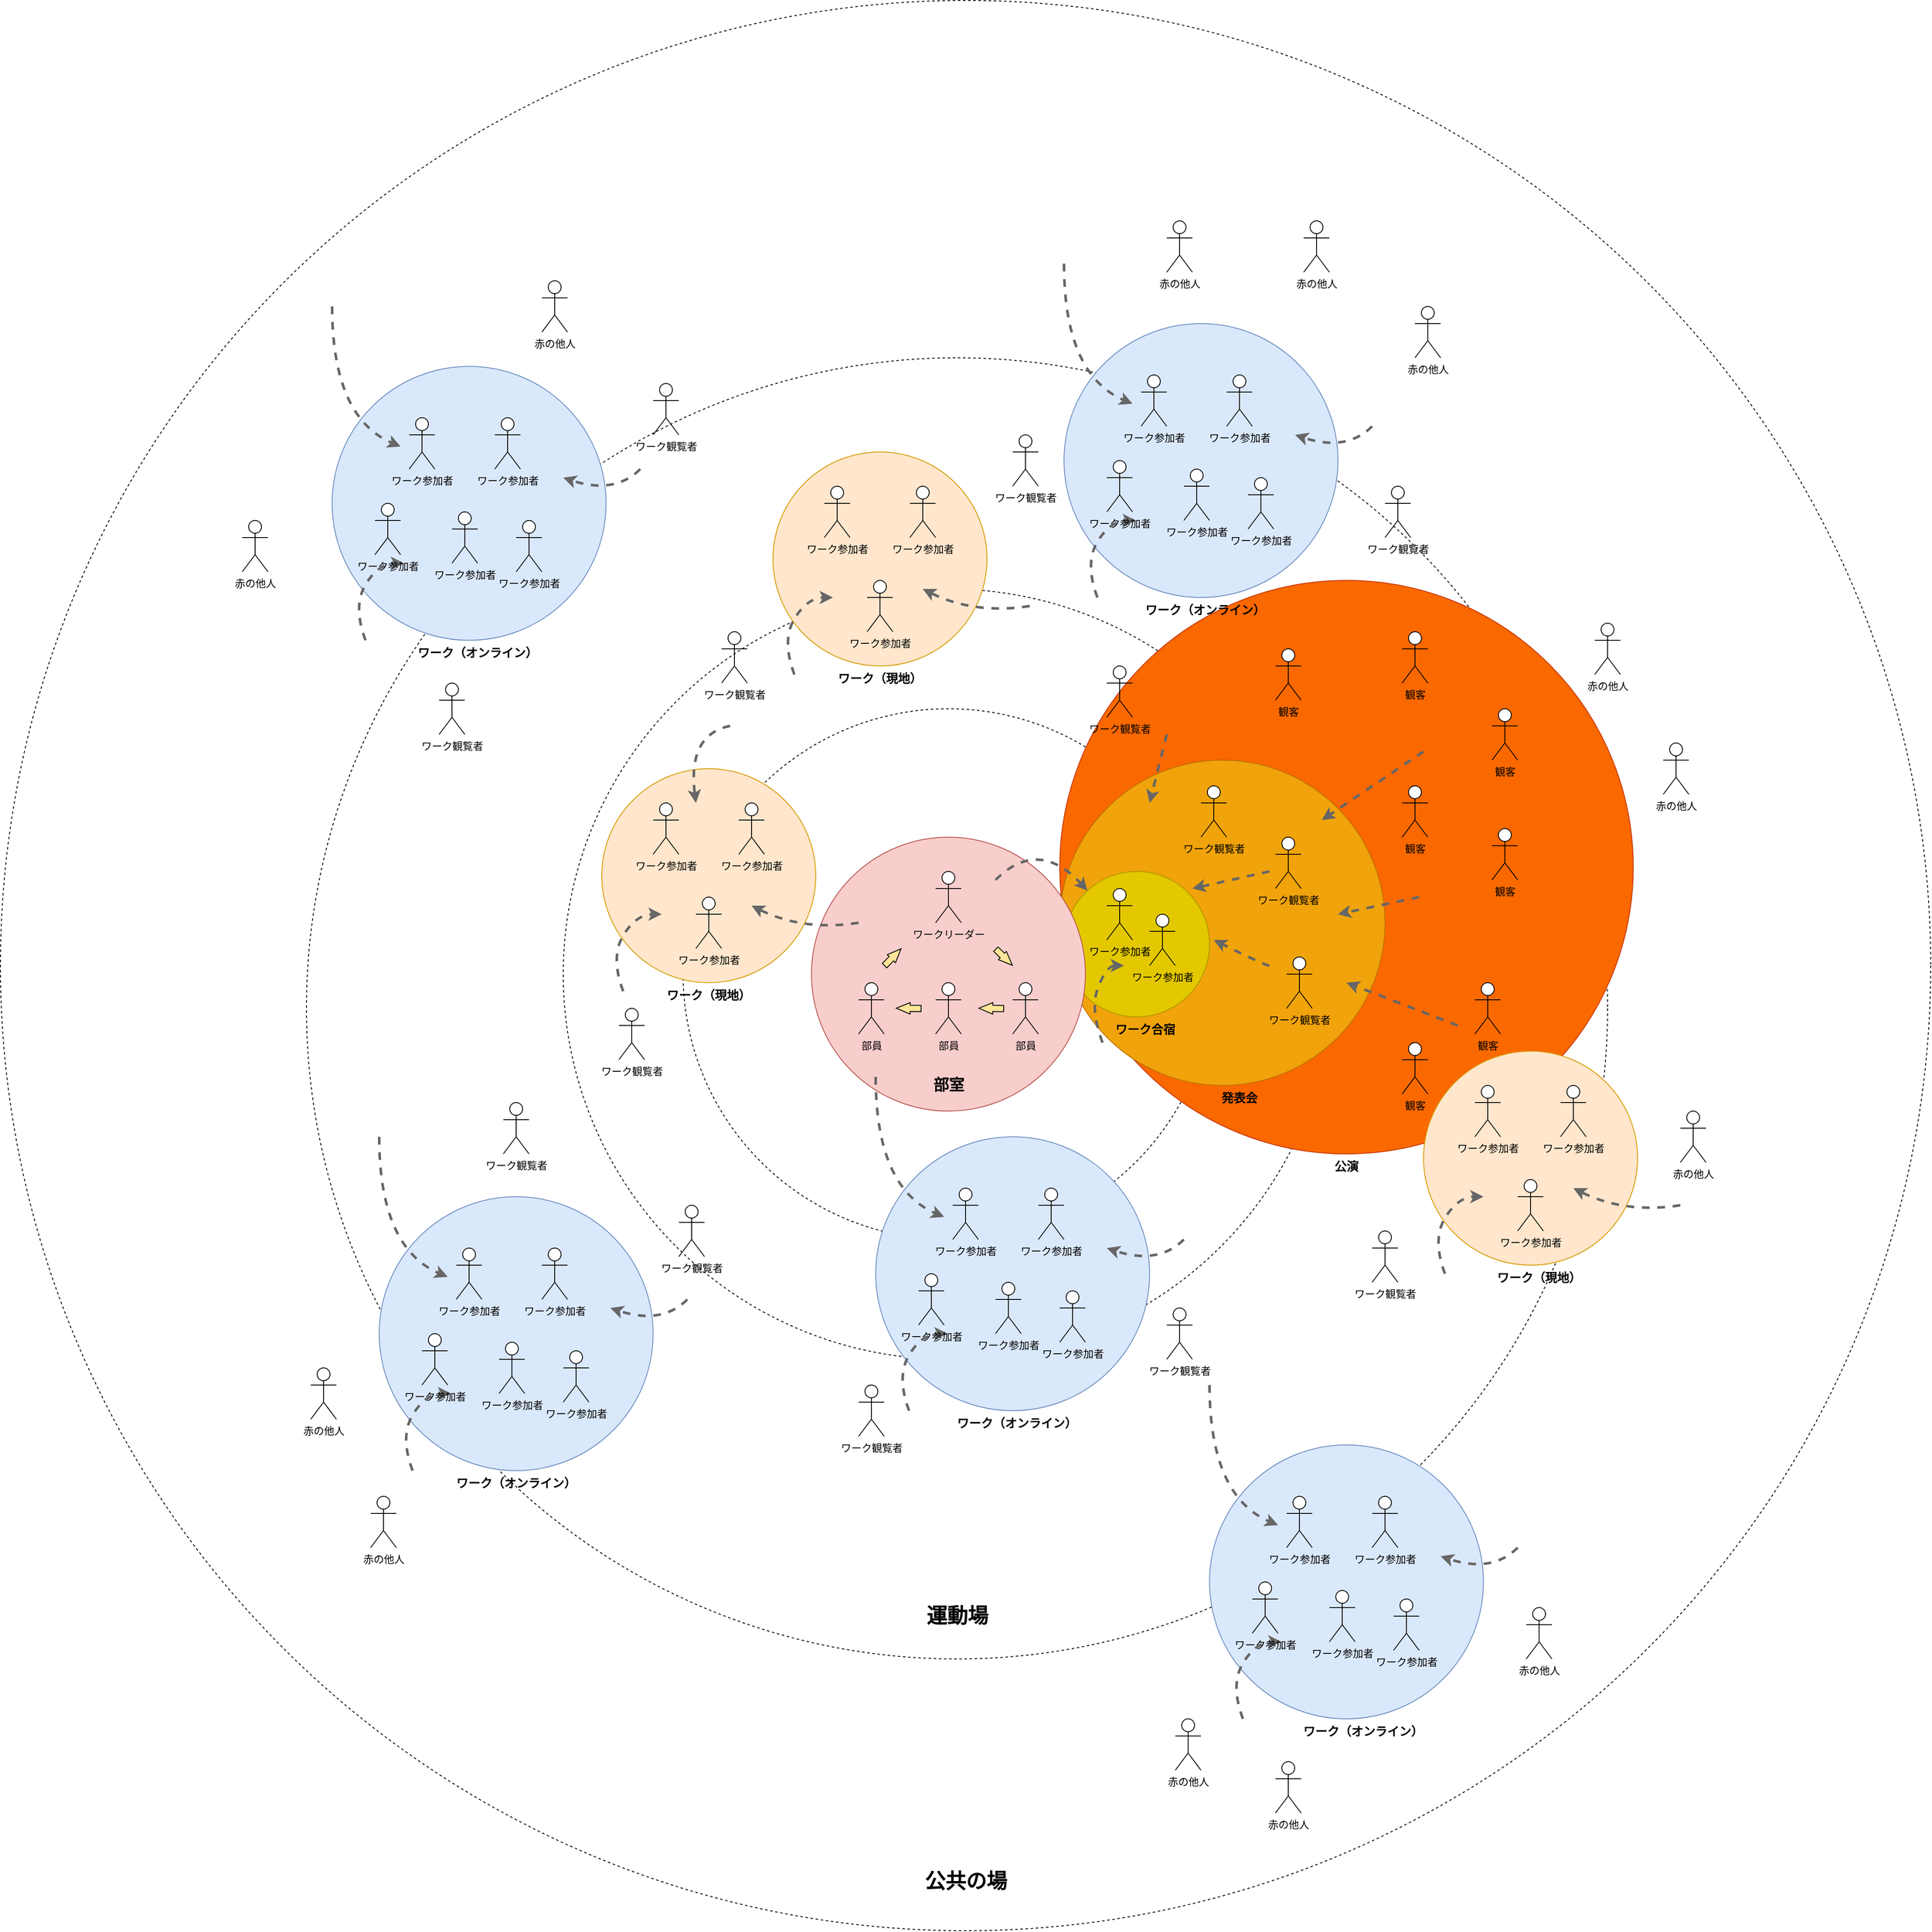 <mxfile version="26.1.1" pages="2">
  <diagram id="t7TPd4fKi6hPEwY7qIBW" name="ver0.2">
    <mxGraphModel grid="1" page="1" gridSize="10" guides="1" tooltips="1" connect="1" arrows="1" fold="1" pageScale="1" pageWidth="827" pageHeight="1169" math="0" shadow="0">
      <root>
        <mxCell id="0" />
        <mxCell id="1" parent="0" />
        <mxCell id="QoQSe-H3zC9wJc1rApx4-232" value="" style="ellipse;whiteSpace=wrap;html=1;aspect=fixed;dashed=1;" vertex="1" parent="1">
          <mxGeometry x="-662.5" y="-787.5" width="2255" height="2255" as="geometry" />
        </mxCell>
        <mxCell id="QoQSe-H3zC9wJc1rApx4-8" value="" style="group;movable=1;resizable=1;rotatable=1;deletable=1;editable=1;locked=0;connectable=1;" connectable="0" vertex="1" parent="1">
          <mxGeometry x="-5" y="-100" width="705" height="880" as="geometry" />
        </mxCell>
        <mxCell id="QoQSe-H3zC9wJc1rApx4-229" value="" style="group;movable=1;resizable=1;rotatable=1;deletable=1;editable=1;locked=0;connectable=1;" connectable="0" vertex="1" parent="QoQSe-H3zC9wJc1rApx4-8">
          <mxGeometry x="-300" y="-350" width="1705" height="1780" as="geometry" />
        </mxCell>
        <mxCell id="QoQSe-H3zC9wJc1rApx4-134" value="" style="ellipse;whiteSpace=wrap;html=1;aspect=fixed;dashed=1;movable=1;resizable=1;rotatable=1;deletable=1;editable=1;locked=0;connectable=1;" vertex="1" parent="QoQSe-H3zC9wJc1rApx4-229">
          <mxGeometry y="80" width="1520" height="1520" as="geometry" />
        </mxCell>
        <mxCell id="1o6I1MqXLG2bBTmN9aGU-20" value="" style="ellipse;whiteSpace=wrap;html=1;aspect=fixed;dashed=1;movable=1;resizable=1;rotatable=1;deletable=1;editable=1;locked=0;connectable=1;" vertex="1" parent="QoQSe-H3zC9wJc1rApx4-229">
          <mxGeometry x="300" y="350" width="900" height="900" as="geometry" />
        </mxCell>
        <mxCell id="1o6I1MqXLG2bBTmN9aGU-13" value="" style="ellipse;whiteSpace=wrap;html=1;aspect=fixed;dashed=1;movable=1;resizable=1;rotatable=1;deletable=1;editable=1;locked=0;connectable=1;" vertex="1" parent="QoQSe-H3zC9wJc1rApx4-229">
          <mxGeometry x="440" y="490" width="620" height="620" as="geometry" />
        </mxCell>
        <mxCell id="QoQSe-H3zC9wJc1rApx4-121" value="&lt;span style=&quot;color: rgba(0, 0, 0, 0); font-family: monospace; font-size: 0px; text-align: start; text-wrap-mode: nowrap;&quot;&gt;%3CmxGraphModel%3E%3Croot%3E%3CmxCell%20id%3D%220%22%2F%3E%3CmxCell%20id%3D%221%22%20parent%3D%220%22%2F%3E%3CmxCell%20id%3D%222%22%20value%3D%22%22%20style%3D%22curved%3D1%3BendArrow%3Dclassic%3Bhtml%3D1%3Brounded%3D0%3BfillColor%3D%23f5f5f5%3BstrokeColor%3D%23666666%3BstrokeWidth%3D3%3Bmovable%3D1%3Bresizable%3D1%3Brotatable%3D1%3Bdeletable%3D1%3Beditable%3D1%3Blocked%3D0%3Bconnectable%3D1%3BexitX%3D0.5%3BexitY%3D0%3BexitDx%3D0%3BexitDy%3D0%3BexitPerimeter%3D0%3BentryX%3D0%3BentryY%3D0.333%3BentryDx%3D0%3BentryDy%3D0%3BentryPerimeter%3D0%3Bdashed%3D1%3B%22%20edge%3D%221%22%20parent%3D%221%22%3E%3CmxGeometry%20width%3D%2250%22%20height%3D%2250%22%20relative%3D%221%22%20as%3D%22geometry%22%3E%3CmxPoint%20x%3D%22645%22%20y%3D%22450%22%20as%3D%22sourcePoint%22%2F%3E%3CmxPoint%20x%3D%22690%22%20y%3D%22320%22%20as%3D%22targetPoint%22%2F%3E%3CArray%20as%3D%22points%22%3E%3CmxPoint%20x%3D%22630%22%20y%3D%22370%22%2F%3E%3CmxPoint%20x%3D%22660%22%20y%3D%22320%22%2F%3E%3C%2FArray%3E%3C%2FmxGeometry%3E%3C%2FmxCell%3E%3C%2Froot%3E%3C%2FmxGraphModel%3E&lt;/span&gt;" style="ellipse;whiteSpace=wrap;html=1;aspect=fixed;movable=1;resizable=1;rotatable=1;deletable=1;editable=1;locked=0;connectable=1;fillColor=#fa6800;strokeColor=#C73500;fontColor=#000000;" vertex="1" parent="QoQSe-H3zC9wJc1rApx4-229">
          <mxGeometry x="880" y="340" width="670" height="670" as="geometry" />
        </mxCell>
        <mxCell id="QoQSe-H3zC9wJc1rApx4-33" value="&lt;span style=&quot;color: rgba(0, 0, 0, 0); font-family: monospace; font-size: 0px; text-align: start; text-wrap-mode: nowrap;&quot;&gt;%3CmxGraphModel%3E%3Croot%3E%3CmxCell%20id%3D%220%22%2F%3E%3CmxCell%20id%3D%221%22%20parent%3D%220%22%2F%3E%3CmxCell%20id%3D%222%22%20value%3D%22%22%20style%3D%22curved%3D1%3BendArrow%3Dclassic%3Bhtml%3D1%3Brounded%3D0%3BfillColor%3D%23f5f5f5%3BstrokeColor%3D%23666666%3BstrokeWidth%3D3%3Bmovable%3D1%3Bresizable%3D1%3Brotatable%3D1%3Bdeletable%3D1%3Beditable%3D1%3Blocked%3D0%3Bconnectable%3D1%3BexitX%3D0.5%3BexitY%3D0%3BexitDx%3D0%3BexitDy%3D0%3BexitPerimeter%3D0%3BentryX%3D0%3BentryY%3D0.333%3BentryDx%3D0%3BentryDy%3D0%3BentryPerimeter%3D0%3Bdashed%3D1%3B%22%20edge%3D%221%22%20parent%3D%221%22%3E%3CmxGeometry%20width%3D%2250%22%20height%3D%2250%22%20relative%3D%221%22%20as%3D%22geometry%22%3E%3CmxPoint%20x%3D%22645%22%20y%3D%22450%22%20as%3D%22sourcePoint%22%2F%3E%3CmxPoint%20x%3D%22690%22%20y%3D%22320%22%20as%3D%22targetPoint%22%2F%3E%3CArray%20as%3D%22points%22%3E%3CmxPoint%20x%3D%22630%22%20y%3D%22370%22%2F%3E%3CmxPoint%20x%3D%22660%22%20y%3D%22320%22%2F%3E%3C%2FArray%3E%3C%2FmxGeometry%3E%3C%2FmxCell%3E%3C%2Froot%3E%3C%2FmxGraphModel%3E&lt;/span&gt;" style="ellipse;whiteSpace=wrap;html=1;aspect=fixed;movable=1;resizable=1;rotatable=1;deletable=1;editable=1;locked=0;connectable=1;fillColor=#f0a30a;strokeColor=#BD7000;fontColor=#000000;" vertex="1" parent="QoQSe-H3zC9wJc1rApx4-229">
          <mxGeometry x="880" y="550" width="380" height="380" as="geometry" />
        </mxCell>
        <mxCell id="1o6I1MqXLG2bBTmN9aGU-1" value="" style="group;movable=1;resizable=1;rotatable=1;deletable=1;editable=1;locked=0;connectable=1;" connectable="0" vertex="1" parent="QoQSe-H3zC9wJc1rApx4-229">
          <mxGeometry x="590" y="640" width="610" height="610" as="geometry" />
        </mxCell>
        <mxCell id="1o6I1MqXLG2bBTmN9aGU-21" value="&lt;span style=&quot;color: rgba(0, 0, 0, 0); font-family: monospace; font-size: 0px; text-align: start; text-wrap-mode: nowrap;&quot;&gt;%3CmxGraphModel%3E%3Croot%3E%3CmxCell%20id%3D%220%22%2F%3E%3CmxCell%20id%3D%221%22%20parent%3D%220%22%2F%3E%3CmxCell%20id%3D%222%22%20value%3D%22%22%20style%3D%22curved%3D1%3BendArrow%3Dclassic%3Bhtml%3D1%3Brounded%3D0%3BfillColor%3D%23f5f5f5%3BstrokeColor%3D%23666666%3BstrokeWidth%3D3%3Bmovable%3D1%3Bresizable%3D1%3Brotatable%3D1%3Bdeletable%3D1%3Beditable%3D1%3Blocked%3D0%3Bconnectable%3D1%3BexitX%3D0.5%3BexitY%3D0%3BexitDx%3D0%3BexitDy%3D0%3BexitPerimeter%3D0%3BentryX%3D0%3BentryY%3D0.333%3BentryDx%3D0%3BentryDy%3D0%3BentryPerimeter%3D0%3Bdashed%3D1%3B%22%20edge%3D%221%22%20parent%3D%221%22%3E%3CmxGeometry%20width%3D%2250%22%20height%3D%2250%22%20relative%3D%221%22%20as%3D%22geometry%22%3E%3CmxPoint%20x%3D%22645%22%20y%3D%22450%22%20as%3D%22sourcePoint%22%2F%3E%3CmxPoint%20x%3D%22690%22%20y%3D%22320%22%20as%3D%22targetPoint%22%2F%3E%3CArray%20as%3D%22points%22%3E%3CmxPoint%20x%3D%22630%22%20y%3D%22370%22%2F%3E%3CmxPoint%20x%3D%22660%22%20y%3D%22320%22%2F%3E%3C%2FArray%3E%3C%2FmxGeometry%3E%3C%2FmxCell%3E%3C%2Froot%3E%3C%2FmxGraphModel%3E&lt;/span&gt;" style="ellipse;whiteSpace=wrap;html=1;aspect=fixed;movable=1;resizable=1;rotatable=1;deletable=1;editable=1;locked=0;connectable=1;fillColor=#e3c800;fontColor=#000000;strokeColor=#B09500;" vertex="1" parent="1o6I1MqXLG2bBTmN9aGU-1">
          <mxGeometry x="295" y="40" width="170" height="170" as="geometry" />
        </mxCell>
        <mxCell id="1o6I1MqXLG2bBTmN9aGU-16" value="ワーク参加者" style="shape=umlActor;verticalLabelPosition=bottom;verticalAlign=top;html=1;outlineConnect=0;movable=1;resizable=1;rotatable=1;deletable=1;editable=1;locked=0;connectable=1;" vertex="1" parent="1o6I1MqXLG2bBTmN9aGU-1">
          <mxGeometry x="345" y="60" width="30" height="60" as="geometry" />
        </mxCell>
        <mxCell id="1o6I1MqXLG2bBTmN9aGU-19" value="ワーク参加者" style="shape=umlActor;verticalLabelPosition=bottom;verticalAlign=top;html=1;outlineConnect=0;movable=1;resizable=1;rotatable=1;deletable=1;editable=1;locked=0;connectable=1;" vertex="1" parent="1o6I1MqXLG2bBTmN9aGU-1">
          <mxGeometry x="395" y="90" width="30" height="60" as="geometry" />
        </mxCell>
        <mxCell id="1o6I1MqXLG2bBTmN9aGU-31" value="" style="group;movable=1;resizable=1;rotatable=1;deletable=1;editable=1;locked=0;connectable=1;" connectable="0" vertex="1" parent="1o6I1MqXLG2bBTmN9aGU-1">
          <mxGeometry width="320" height="360" as="geometry" />
        </mxCell>
        <mxCell id="1o6I1MqXLG2bBTmN9aGU-3" value="" style="ellipse;whiteSpace=wrap;html=1;aspect=fixed;movable=1;resizable=1;rotatable=1;deletable=1;editable=1;locked=0;connectable=1;fillColor=#f8cecc;strokeColor=#b85450;" vertex="1" parent="1o6I1MqXLG2bBTmN9aGU-31">
          <mxGeometry width="320" height="320" as="geometry" />
        </mxCell>
        <mxCell id="1o6I1MqXLG2bBTmN9aGU-4" value="部員" style="shape=umlActor;verticalLabelPosition=bottom;verticalAlign=top;html=1;outlineConnect=0;movable=1;resizable=1;rotatable=1;deletable=1;editable=1;locked=0;connectable=1;" vertex="1" parent="1o6I1MqXLG2bBTmN9aGU-31">
          <mxGeometry x="55" y="170" width="30" height="60" as="geometry" />
        </mxCell>
        <mxCell id="1o6I1MqXLG2bBTmN9aGU-5" value="部員" style="shape=umlActor;verticalLabelPosition=bottom;verticalAlign=top;html=1;outlineConnect=0;movable=1;resizable=1;rotatable=1;deletable=1;editable=1;locked=0;connectable=1;" vertex="1" parent="1o6I1MqXLG2bBTmN9aGU-31">
          <mxGeometry x="145" y="170" width="30" height="60" as="geometry" />
        </mxCell>
        <mxCell id="1o6I1MqXLG2bBTmN9aGU-6" value="ワークリーダー" style="shape=umlActor;verticalLabelPosition=bottom;verticalAlign=top;html=1;outlineConnect=0;movable=1;resizable=1;rotatable=1;deletable=1;editable=1;locked=0;connectable=1;" vertex="1" parent="1o6I1MqXLG2bBTmN9aGU-31">
          <mxGeometry x="145" y="40" width="30" height="60" as="geometry" />
        </mxCell>
        <mxCell id="1o6I1MqXLG2bBTmN9aGU-7" value="部員" style="shape=umlActor;verticalLabelPosition=bottom;verticalAlign=top;html=1;outlineConnect=0;movable=1;resizable=1;rotatable=1;deletable=1;editable=1;locked=0;connectable=1;" vertex="1" parent="1o6I1MqXLG2bBTmN9aGU-31">
          <mxGeometry x="235" y="170" width="30" height="60" as="geometry" />
        </mxCell>
        <mxCell id="1o6I1MqXLG2bBTmN9aGU-8" value="" style="shape=flexArrow;endArrow=classic;html=1;rounded=0;fillColor=#FFE599;width=7.273;endSize=5.091;endWidth=5.197;movable=1;resizable=1;rotatable=1;deletable=1;editable=1;locked=0;connectable=1;" edge="1" parent="1o6I1MqXLG2bBTmN9aGU-31">
          <mxGeometry width="50" height="50" relative="1" as="geometry">
            <mxPoint x="225" y="200.21" as="sourcePoint" />
            <mxPoint x="195" y="199.78" as="targetPoint" />
          </mxGeometry>
        </mxCell>
        <mxCell id="1o6I1MqXLG2bBTmN9aGU-9" value="" style="shape=flexArrow;endArrow=classic;html=1;rounded=0;fillColor=#FFE599;width=7.273;endSize=5.091;endWidth=5.197;movable=1;resizable=1;rotatable=1;deletable=1;editable=1;locked=0;connectable=1;" edge="1" parent="1o6I1MqXLG2bBTmN9aGU-31">
          <mxGeometry width="50" height="50" relative="1" as="geometry">
            <mxPoint x="128.5" y="200.18" as="sourcePoint" />
            <mxPoint x="98.5" y="199.75" as="targetPoint" />
          </mxGeometry>
        </mxCell>
        <mxCell id="1o6I1MqXLG2bBTmN9aGU-10" value="" style="shape=flexArrow;endArrow=classic;html=1;rounded=0;fillColor=#FFE599;width=7.273;endSize=5.091;endWidth=5.197;movable=1;resizable=1;rotatable=1;deletable=1;editable=1;locked=0;connectable=1;" edge="1" parent="1o6I1MqXLG2bBTmN9aGU-31">
          <mxGeometry width="50" height="50" relative="1" as="geometry">
            <mxPoint x="85" y="150.43" as="sourcePoint" />
            <mxPoint x="105" y="130" as="targetPoint" />
          </mxGeometry>
        </mxCell>
        <mxCell id="1o6I1MqXLG2bBTmN9aGU-11" value="" style="shape=flexArrow;endArrow=classic;html=1;rounded=0;fillColor=#FFE599;width=7.273;endSize=5.091;endWidth=5.197;movable=1;resizable=1;rotatable=1;deletable=1;editable=1;locked=0;connectable=1;" edge="1" parent="1o6I1MqXLG2bBTmN9aGU-31">
          <mxGeometry width="50" height="50" relative="1" as="geometry">
            <mxPoint x="215" y="130.43" as="sourcePoint" />
            <mxPoint x="235" y="150" as="targetPoint" />
          </mxGeometry>
        </mxCell>
        <mxCell id="1o6I1MqXLG2bBTmN9aGU-12" value="&lt;b style=&quot;&quot;&gt;&lt;font style=&quot;font-size: 18px;&quot;&gt;部室&lt;/font&gt;&lt;/b&gt;" style="text;html=1;align=center;verticalAlign=middle;whiteSpace=wrap;rounded=0;movable=1;resizable=1;rotatable=1;deletable=1;editable=1;locked=0;connectable=1;" vertex="1" parent="1o6I1MqXLG2bBTmN9aGU-31">
          <mxGeometry x="50.62" y="270" width="218.75" height="40" as="geometry" />
        </mxCell>
        <mxCell id="QoQSe-H3zC9wJc1rApx4-35" value="ワーク観覧者" style="shape=umlActor;verticalLabelPosition=bottom;verticalAlign=top;html=1;outlineConnect=0;movable=1;resizable=1;rotatable=1;deletable=1;editable=1;locked=0;connectable=1;" vertex="1" parent="1o6I1MqXLG2bBTmN9aGU-1">
          <mxGeometry x="542" width="30" height="60" as="geometry" />
        </mxCell>
        <mxCell id="QoQSe-H3zC9wJc1rApx4-150" value="ワーク観覧者" style="shape=umlActor;verticalLabelPosition=bottom;verticalAlign=top;html=1;outlineConnect=0;movable=1;resizable=1;rotatable=1;deletable=1;editable=1;locked=0;connectable=1;" vertex="1" parent="1o6I1MqXLG2bBTmN9aGU-1">
          <mxGeometry x="415" y="550" width="30" height="60" as="geometry" />
        </mxCell>
        <mxCell id="1o6I1MqXLG2bBTmN9aGU-23" value="ワーク観覧者" style="shape=umlActor;verticalLabelPosition=bottom;verticalAlign=top;html=1;outlineConnect=0;movable=1;resizable=1;rotatable=1;deletable=1;editable=1;locked=0;connectable=1;" vertex="1" parent="QoQSe-H3zC9wJc1rApx4-229">
          <mxGeometry x="935" y="440" width="30" height="60" as="geometry" />
        </mxCell>
        <mxCell id="1o6I1MqXLG2bBTmN9aGU-26" value="ワーク観覧者" style="shape=umlActor;verticalLabelPosition=bottom;verticalAlign=top;html=1;outlineConnect=0;movable=1;resizable=1;rotatable=1;deletable=1;editable=1;locked=0;connectable=1;" vertex="1" parent="QoQSe-H3zC9wJc1rApx4-229">
          <mxGeometry x="485" y="400" width="30" height="60" as="geometry" />
        </mxCell>
        <mxCell id="1o6I1MqXLG2bBTmN9aGU-27" value="ワーク観覧者" style="shape=umlActor;verticalLabelPosition=bottom;verticalAlign=top;html=1;outlineConnect=0;movable=1;resizable=1;rotatable=1;deletable=1;editable=1;locked=0;connectable=1;" vertex="1" parent="QoQSe-H3zC9wJc1rApx4-229">
          <mxGeometry x="365" y="840" width="30" height="60" as="geometry" />
        </mxCell>
        <mxCell id="QoQSe-H3zC9wJc1rApx4-6" value="" style="curved=1;endArrow=classic;html=1;rounded=0;entryX=1;entryY=1;entryDx=0;entryDy=0;entryPerimeter=0;strokeWidth=3;fillColor=#f5f5f5;strokeColor=#666666;dashed=1;movable=1;resizable=1;rotatable=1;deletable=1;editable=1;locked=0;connectable=1;" edge="1" parent="QoQSe-H3zC9wJc1rApx4-229">
          <mxGeometry width="50" height="50" relative="1" as="geometry">
            <mxPoint x="1125" y="790" as="sourcePoint" />
            <mxPoint x="1060" y="760" as="targetPoint" />
            <Array as="points">
              <mxPoint x="1120" y="790" />
            </Array>
          </mxGeometry>
        </mxCell>
        <mxCell id="QoQSe-H3zC9wJc1rApx4-1" value="" style="curved=1;endArrow=classic;html=1;rounded=0;fillColor=#f5f5f5;strokeColor=#666666;strokeWidth=3;movable=1;resizable=1;rotatable=1;deletable=1;editable=1;locked=0;connectable=1;dashed=1;" edge="1" parent="QoQSe-H3zC9wJc1rApx4-229">
          <mxGeometry width="50" height="50" relative="1" as="geometry">
            <mxPoint x="930" y="880" as="sourcePoint" />
            <mxPoint x="955" y="790" as="targetPoint" />
            <Array as="points">
              <mxPoint x="915" y="840" />
              <mxPoint x="935" y="790" />
            </Array>
          </mxGeometry>
        </mxCell>
        <mxCell id="QoQSe-H3zC9wJc1rApx4-2" value="" style="curved=1;endArrow=classic;html=1;rounded=0;fillColor=#f5f5f5;strokeColor=#666666;strokeWidth=3;movable=1;resizable=1;rotatable=1;deletable=1;editable=1;locked=0;connectable=1;dashed=1;" edge="1" parent="QoQSe-H3zC9wJc1rApx4-229" target="1o6I1MqXLG2bBTmN9aGU-21">
          <mxGeometry width="50" height="50" relative="1" as="geometry">
            <mxPoint x="805" y="690" as="sourcePoint" />
            <mxPoint x="935" y="673.684" as="targetPoint" />
            <Array as="points">
              <mxPoint x="855" y="640" />
            </Array>
          </mxGeometry>
        </mxCell>
        <mxCell id="1o6I1MqXLG2bBTmN9aGU-22" value="ワーク観覧者" style="shape=umlActor;verticalLabelPosition=bottom;verticalAlign=top;html=1;outlineConnect=0;movable=1;resizable=1;rotatable=1;deletable=1;editable=1;locked=0;connectable=1;" vertex="1" parent="QoQSe-H3zC9wJc1rApx4-229">
          <mxGeometry x="1045" y="580" width="30" height="60" as="geometry" />
        </mxCell>
        <mxCell id="QoQSe-H3zC9wJc1rApx4-7" value="&lt;font style=&quot;font-size: 14px;&quot;&gt;&lt;b&gt;ワーク合宿&lt;/b&gt;&lt;/font&gt;" style="text;html=1;align=center;verticalAlign=middle;whiteSpace=wrap;rounded=0;movable=1;resizable=1;rotatable=1;deletable=1;editable=1;locked=0;connectable=1;" vertex="1" parent="QoQSe-H3zC9wJc1rApx4-229">
          <mxGeometry x="915" y="850" width="130" height="30" as="geometry" />
        </mxCell>
        <mxCell id="1o6I1MqXLG2bBTmN9aGU-29" value="ワーク観覧者" style="shape=umlActor;verticalLabelPosition=bottom;verticalAlign=top;html=1;outlineConnect=0;movable=1;resizable=1;rotatable=1;deletable=1;editable=1;locked=0;connectable=1;" vertex="1" parent="QoQSe-H3zC9wJc1rApx4-229">
          <mxGeometry x="1145" y="780" width="30" height="60" as="geometry" />
        </mxCell>
        <mxCell id="QoQSe-H3zC9wJc1rApx4-34" value="&lt;font style=&quot;font-size: 14px;&quot;&gt;&lt;b&gt;発表会&lt;/b&gt;&lt;/font&gt;" style="text;html=1;align=center;verticalAlign=middle;whiteSpace=wrap;rounded=0;movable=1;resizable=1;rotatable=1;deletable=1;editable=1;locked=0;connectable=1;" vertex="1" parent="QoQSe-H3zC9wJc1rApx4-229">
          <mxGeometry x="1025" y="930" width="130" height="30" as="geometry" />
        </mxCell>
        <mxCell id="QoQSe-H3zC9wJc1rApx4-22" value="&lt;span style=&quot;color: rgba(0, 0, 0, 0); font-family: monospace; font-size: 0px; text-align: start; text-wrap-mode: nowrap;&quot;&gt;%3CmxGraphModel%3E%3Croot%3E%3CmxCell%20id%3D%220%22%2F%3E%3CmxCell%20id%3D%221%22%20parent%3D%220%22%2F%3E%3CmxCell%20id%3D%222%22%20value%3D%22%22%20style%3D%22curved%3D1%3BendArrow%3Dclassic%3Bhtml%3D1%3Brounded%3D0%3BfillColor%3D%23f5f5f5%3BstrokeColor%3D%23666666%3BstrokeWidth%3D3%3Bmovable%3D1%3Bresizable%3D1%3Brotatable%3D1%3Bdeletable%3D1%3Beditable%3D1%3Blocked%3D0%3Bconnectable%3D1%3BexitX%3D0.5%3BexitY%3D0%3BexitDx%3D0%3BexitDy%3D0%3BexitPerimeter%3D0%3BentryX%3D0%3BentryY%3D0.333%3BentryDx%3D0%3BentryDy%3D0%3BentryPerimeter%3D0%3Bdashed%3D1%3B%22%20edge%3D%221%22%20parent%3D%221%22%3E%3CmxGeometry%20width%3D%2250%22%20height%3D%2250%22%20relative%3D%221%22%20as%3D%22geometry%22%3E%3CmxPoint%20x%3D%22645%22%20y%3D%22450%22%20as%3D%22sourcePoint%22%2F%3E%3CmxPoint%20x%3D%22690%22%20y%3D%22320%22%20as%3D%22targetPoint%22%2F%3E%3CArray%20as%3D%22points%22%3E%3CmxPoint%20x%3D%22630%22%20y%3D%22370%22%2F%3E%3CmxPoint%20x%3D%22660%22%20y%3D%22320%22%2F%3E%3C%2FArray%3E%3C%2FmxGeometry%3E%3C%2FmxCell%3E%3C%2Froot%3E%3C%2FmxGraphModel%3E&lt;/span&gt;" style="ellipse;whiteSpace=wrap;html=1;aspect=fixed;movable=1;resizable=1;rotatable=1;deletable=1;editable=1;locked=0;connectable=1;fillColor=#dae8fc;strokeColor=#6c8ebf;" vertex="1" parent="QoQSe-H3zC9wJc1rApx4-229">
          <mxGeometry x="665" y="990" width="320" height="320" as="geometry" />
        </mxCell>
        <mxCell id="QoQSe-H3zC9wJc1rApx4-24" value="ワーク参加者" style="shape=umlActor;verticalLabelPosition=bottom;verticalAlign=top;html=1;outlineConnect=0;movable=1;resizable=1;rotatable=1;deletable=1;editable=1;locked=0;connectable=1;" vertex="1" parent="QoQSe-H3zC9wJc1rApx4-229">
          <mxGeometry x="880" y="1170" width="30" height="60" as="geometry" />
        </mxCell>
        <mxCell id="QoQSe-H3zC9wJc1rApx4-122" value="&lt;font style=&quot;font-size: 14px;&quot;&gt;&lt;b&gt;公演&lt;/b&gt;&lt;/font&gt;" style="text;html=1;align=center;verticalAlign=middle;whiteSpace=wrap;rounded=0;movable=1;resizable=1;rotatable=1;deletable=1;editable=1;locked=0;connectable=1;" vertex="1" parent="QoQSe-H3zC9wJc1rApx4-229">
          <mxGeometry x="1150" y="1010" width="130" height="30" as="geometry" />
        </mxCell>
        <mxCell id="QoQSe-H3zC9wJc1rApx4-123" value="観客" style="shape=umlActor;verticalLabelPosition=bottom;verticalAlign=top;html=1;outlineConnect=0;movable=1;resizable=1;rotatable=1;deletable=1;editable=1;locked=0;connectable=1;" vertex="1" parent="QoQSe-H3zC9wJc1rApx4-229">
          <mxGeometry x="1132" y="420" width="30" height="60" as="geometry" />
        </mxCell>
        <mxCell id="QoQSe-H3zC9wJc1rApx4-124" value="観客" style="shape=umlActor;verticalLabelPosition=bottom;verticalAlign=top;html=1;outlineConnect=0;movable=1;resizable=1;rotatable=1;deletable=1;editable=1;locked=0;connectable=1;" vertex="1" parent="QoQSe-H3zC9wJc1rApx4-229">
          <mxGeometry x="1280" y="400" width="30" height="60" as="geometry" />
        </mxCell>
        <mxCell id="QoQSe-H3zC9wJc1rApx4-125" value="観客" style="shape=umlActor;verticalLabelPosition=bottom;verticalAlign=top;html=1;outlineConnect=0;movable=1;resizable=1;rotatable=1;deletable=1;editable=1;locked=0;connectable=1;" vertex="1" parent="QoQSe-H3zC9wJc1rApx4-229">
          <mxGeometry x="1385" y="490" width="30" height="60" as="geometry" />
        </mxCell>
        <mxCell id="QoQSe-H3zC9wJc1rApx4-131" value="観客" style="shape=umlActor;verticalLabelPosition=bottom;verticalAlign=top;html=1;outlineConnect=0;movable=1;resizable=1;rotatable=1;deletable=1;editable=1;locked=0;connectable=1;" vertex="1" parent="QoQSe-H3zC9wJc1rApx4-229">
          <mxGeometry x="1385" y="630" width="30" height="60" as="geometry" />
        </mxCell>
        <mxCell id="QoQSe-H3zC9wJc1rApx4-132" value="観客" style="shape=umlActor;verticalLabelPosition=bottom;verticalAlign=top;html=1;outlineConnect=0;movable=1;resizable=1;rotatable=1;deletable=1;editable=1;locked=0;connectable=1;" vertex="1" parent="QoQSe-H3zC9wJc1rApx4-229">
          <mxGeometry x="1365" y="810" width="30" height="60" as="geometry" />
        </mxCell>
        <mxCell id="QoQSe-H3zC9wJc1rApx4-133" value="観客" style="shape=umlActor;verticalLabelPosition=bottom;verticalAlign=top;html=1;outlineConnect=0;movable=1;resizable=1;rotatable=1;deletable=1;editable=1;locked=0;connectable=1;" vertex="1" parent="QoQSe-H3zC9wJc1rApx4-229">
          <mxGeometry x="1280" y="880" width="30" height="60" as="geometry" />
        </mxCell>
        <mxCell id="QoQSe-H3zC9wJc1rApx4-135" value="観客" style="shape=umlActor;verticalLabelPosition=bottom;verticalAlign=top;html=1;outlineConnect=0;movable=1;resizable=1;rotatable=1;deletable=1;editable=1;locked=0;connectable=1;" vertex="1" parent="QoQSe-H3zC9wJc1rApx4-229">
          <mxGeometry x="1280" y="580" width="30" height="60" as="geometry" />
        </mxCell>
        <mxCell id="QoQSe-H3zC9wJc1rApx4-137" value="" style="group;movable=1;resizable=1;rotatable=1;deletable=1;editable=1;locked=0;connectable=1;" connectable="0" vertex="1" parent="QoQSe-H3zC9wJc1rApx4-229">
          <mxGeometry x="545" y="190" width="250" height="290" as="geometry" />
        </mxCell>
        <mxCell id="QoQSe-H3zC9wJc1rApx4-138" value="&lt;span style=&quot;color: rgba(0, 0, 0, 0); font-family: monospace; font-size: 0px; text-align: start; text-wrap-mode: nowrap;&quot;&gt;%3CmxGraphModel%3E%3Croot%3E%3CmxCell%20id%3D%220%22%2F%3E%3CmxCell%20id%3D%221%22%20parent%3D%220%22%2F%3E%3CmxCell%20id%3D%222%22%20value%3D%22%22%20style%3D%22curved%3D1%3BendArrow%3Dclassic%3Bhtml%3D1%3Brounded%3D0%3BfillColor%3D%23f5f5f5%3BstrokeColor%3D%23666666%3BstrokeWidth%3D3%3Bmovable%3D1%3Bresizable%3D1%3Brotatable%3D1%3Bdeletable%3D1%3Beditable%3D1%3Blocked%3D0%3Bconnectable%3D1%3BexitX%3D0.5%3BexitY%3D0%3BexitDx%3D0%3BexitDy%3D0%3BexitPerimeter%3D0%3BentryX%3D0%3BentryY%3D0.333%3BentryDx%3D0%3BentryDy%3D0%3BentryPerimeter%3D0%3Bdashed%3D1%3B%22%20edge%3D%221%22%20parent%3D%221%22%3E%3CmxGeometry%20width%3D%2250%22%20height%3D%2250%22%20relative%3D%221%22%20as%3D%22geometry%22%3E%3CmxPoint%20x%3D%22645%22%20y%3D%22450%22%20as%3D%22sourcePoint%22%2F%3E%3CmxPoint%20x%3D%22690%22%20y%3D%22320%22%20as%3D%22targetPoint%22%2F%3E%3CArray%20as%3D%22points%22%3E%3CmxPoint%20x%3D%22630%22%20y%3D%22370%22%2F%3E%3CmxPoint%20x%3D%22660%22%20y%3D%22320%22%2F%3E%3C%2FArray%3E%3C%2FmxGeometry%3E%3C%2FmxCell%3E%3C%2Froot%3E%3C%2FmxGraphModel%3E&lt;/span&gt;" style="ellipse;whiteSpace=wrap;html=1;aspect=fixed;movable=1;resizable=1;rotatable=1;deletable=1;editable=1;locked=0;connectable=1;fillColor=#ffe6cc;strokeColor=#d79b00;" vertex="1" parent="QoQSe-H3zC9wJc1rApx4-137">
          <mxGeometry width="250" height="250" as="geometry" />
        </mxCell>
        <mxCell id="QoQSe-H3zC9wJc1rApx4-139" value="ワーク参加者" style="shape=umlActor;verticalLabelPosition=bottom;verticalAlign=top;html=1;outlineConnect=0;movable=1;resizable=1;rotatable=1;deletable=1;editable=1;locked=0;connectable=1;" vertex="1" parent="QoQSe-H3zC9wJc1rApx4-137">
          <mxGeometry x="60" y="40" width="30" height="60" as="geometry" />
        </mxCell>
        <mxCell id="QoQSe-H3zC9wJc1rApx4-140" value="ワーク参加者" style="shape=umlActor;verticalLabelPosition=bottom;verticalAlign=top;html=1;outlineConnect=0;movable=1;resizable=1;rotatable=1;deletable=1;editable=1;locked=0;connectable=1;" vertex="1" parent="QoQSe-H3zC9wJc1rApx4-137">
          <mxGeometry x="110" y="150" width="30" height="60" as="geometry" />
        </mxCell>
        <mxCell id="QoQSe-H3zC9wJc1rApx4-141" value="ワーク参加者" style="shape=umlActor;verticalLabelPosition=bottom;verticalAlign=top;html=1;outlineConnect=0;movable=1;resizable=1;rotatable=1;deletable=1;editable=1;locked=0;connectable=1;" vertex="1" parent="QoQSe-H3zC9wJc1rApx4-137">
          <mxGeometry x="160" y="40" width="30" height="60" as="geometry" />
        </mxCell>
        <mxCell id="QoQSe-H3zC9wJc1rApx4-142" value="" style="curved=1;endArrow=classic;html=1;rounded=0;entryX=1;entryY=1;entryDx=0;entryDy=0;entryPerimeter=0;strokeWidth=3;fillColor=#f5f5f5;strokeColor=#666666;dashed=1;movable=1;resizable=1;rotatable=1;deletable=1;editable=1;locked=0;connectable=1;" edge="1" parent="QoQSe-H3zC9wJc1rApx4-137">
          <mxGeometry width="50" height="50" relative="1" as="geometry">
            <mxPoint x="300" y="180" as="sourcePoint" />
            <mxPoint x="175" y="160" as="targetPoint" />
            <Array as="points">
              <mxPoint x="235" y="190" />
            </Array>
          </mxGeometry>
        </mxCell>
        <mxCell id="QoQSe-H3zC9wJc1rApx4-143" value="" style="curved=1;endArrow=classic;html=1;rounded=0;fillColor=#f5f5f5;strokeColor=#666666;strokeWidth=3;movable=1;resizable=1;rotatable=1;deletable=1;editable=1;locked=0;connectable=1;entryX=0;entryY=0.333;entryDx=0;entryDy=0;entryPerimeter=0;dashed=1;" edge="1" parent="QoQSe-H3zC9wJc1rApx4-137">
          <mxGeometry width="50" height="50" relative="1" as="geometry">
            <mxPoint x="25" y="260" as="sourcePoint" />
            <mxPoint x="70" y="170" as="targetPoint" />
            <Array as="points">
              <mxPoint x="10" y="220" />
              <mxPoint x="40" y="170" />
            </Array>
          </mxGeometry>
        </mxCell>
        <mxCell id="QoQSe-H3zC9wJc1rApx4-144" value="&lt;font style=&quot;font-size: 14px;&quot;&gt;&lt;b&gt;ワーク&lt;/b&gt;&lt;/font&gt;&lt;b style=&quot;font-size: 14px; background-color: transparent; color: light-dark(rgb(0, 0, 0), rgb(255, 255, 255));&quot;&gt;（現地）&lt;/b&gt;" style="text;html=1;align=center;verticalAlign=middle;whiteSpace=wrap;rounded=0;movable=1;resizable=1;rotatable=1;deletable=1;editable=1;locked=0;connectable=1;" vertex="1" parent="QoQSe-H3zC9wJc1rApx4-137">
          <mxGeometry x="60" y="250" width="130" height="30" as="geometry" />
        </mxCell>
        <mxCell id="1o6I1MqXLG2bBTmN9aGU-24" value="ワーク観覧者" style="shape=umlActor;verticalLabelPosition=bottom;verticalAlign=top;html=1;outlineConnect=0;movable=1;resizable=1;rotatable=1;deletable=1;editable=1;locked=0;connectable=1;" vertex="1" parent="QoQSe-H3zC9wJc1rApx4-229">
          <mxGeometry x="825" y="170" width="30" height="60" as="geometry" />
        </mxCell>
        <mxCell id="QoQSe-H3zC9wJc1rApx4-151" value="ワーク観覧者" style="shape=umlActor;verticalLabelPosition=bottom;verticalAlign=top;html=1;outlineConnect=0;movable=1;resizable=1;rotatable=1;deletable=1;editable=1;locked=0;connectable=1;" vertex="1" parent="QoQSe-H3zC9wJc1rApx4-229">
          <mxGeometry x="645" y="1280" width="30" height="60" as="geometry" />
        </mxCell>
        <mxCell id="QoQSe-H3zC9wJc1rApx4-158" value="" style="curved=1;endArrow=classic;html=1;rounded=0;entryX=1;entryY=1;entryDx=0;entryDy=0;entryPerimeter=0;strokeWidth=3;fillColor=#f5f5f5;strokeColor=#666666;dashed=1;movable=1;resizable=1;rotatable=1;deletable=1;editable=1;locked=0;connectable=1;" edge="1" parent="QoQSe-H3zC9wJc1rApx4-229">
          <mxGeometry width="50" height="50" relative="1" as="geometry">
            <mxPoint x="1300" y="710" as="sourcePoint" />
            <mxPoint x="1205" y="730" as="targetPoint" />
            <Array as="points" />
          </mxGeometry>
        </mxCell>
        <mxCell id="QoQSe-H3zC9wJc1rApx4-159" value="ワーク観覧者" style="shape=umlActor;verticalLabelPosition=bottom;verticalAlign=top;html=1;outlineConnect=0;movable=1;resizable=1;rotatable=1;deletable=1;editable=1;locked=0;connectable=1;" vertex="1" parent="QoQSe-H3zC9wJc1rApx4-229">
          <mxGeometry x="1245" y="1100" width="30" height="60" as="geometry" />
        </mxCell>
        <mxCell id="QoQSe-H3zC9wJc1rApx4-160" value="" style="group;movable=1;resizable=1;rotatable=1;deletable=1;editable=1;locked=0;connectable=1;" connectable="0" vertex="1" parent="QoQSe-H3zC9wJc1rApx4-229">
          <mxGeometry x="1305" y="890" width="250" height="290" as="geometry" />
        </mxCell>
        <mxCell id="QoQSe-H3zC9wJc1rApx4-161" value="&lt;span style=&quot;color: rgba(0, 0, 0, 0); font-family: monospace; font-size: 0px; text-align: start; text-wrap-mode: nowrap;&quot;&gt;%3CmxGraphModel%3E%3Croot%3E%3CmxCell%20id%3D%220%22%2F%3E%3CmxCell%20id%3D%221%22%20parent%3D%220%22%2F%3E%3CmxCell%20id%3D%222%22%20value%3D%22%22%20style%3D%22curved%3D1%3BendArrow%3Dclassic%3Bhtml%3D1%3Brounded%3D0%3BfillColor%3D%23f5f5f5%3BstrokeColor%3D%23666666%3BstrokeWidth%3D3%3Bmovable%3D1%3Bresizable%3D1%3Brotatable%3D1%3Bdeletable%3D1%3Beditable%3D1%3Blocked%3D0%3Bconnectable%3D1%3BexitX%3D0.5%3BexitY%3D0%3BexitDx%3D0%3BexitDy%3D0%3BexitPerimeter%3D0%3BentryX%3D0%3BentryY%3D0.333%3BentryDx%3D0%3BentryDy%3D0%3BentryPerimeter%3D0%3Bdashed%3D1%3B%22%20edge%3D%221%22%20parent%3D%221%22%3E%3CmxGeometry%20width%3D%2250%22%20height%3D%2250%22%20relative%3D%221%22%20as%3D%22geometry%22%3E%3CmxPoint%20x%3D%22645%22%20y%3D%22450%22%20as%3D%22sourcePoint%22%2F%3E%3CmxPoint%20x%3D%22690%22%20y%3D%22320%22%20as%3D%22targetPoint%22%2F%3E%3CArray%20as%3D%22points%22%3E%3CmxPoint%20x%3D%22630%22%20y%3D%22370%22%2F%3E%3CmxPoint%20x%3D%22660%22%20y%3D%22320%22%2F%3E%3C%2FArray%3E%3C%2FmxGeometry%3E%3C%2FmxCell%3E%3C%2Froot%3E%3C%2FmxGraphModel%3E&lt;/span&gt;" style="ellipse;whiteSpace=wrap;html=1;aspect=fixed;movable=1;resizable=1;rotatable=1;deletable=1;editable=1;locked=0;connectable=1;fillColor=#ffe6cc;strokeColor=#d79b00;" vertex="1" parent="QoQSe-H3zC9wJc1rApx4-160">
          <mxGeometry width="250" height="250" as="geometry" />
        </mxCell>
        <mxCell id="QoQSe-H3zC9wJc1rApx4-162" value="ワーク参加者" style="shape=umlActor;verticalLabelPosition=bottom;verticalAlign=top;html=1;outlineConnect=0;movable=1;resizable=1;rotatable=1;deletable=1;editable=1;locked=0;connectable=1;" vertex="1" parent="QoQSe-H3zC9wJc1rApx4-160">
          <mxGeometry x="60" y="40" width="30" height="60" as="geometry" />
        </mxCell>
        <mxCell id="QoQSe-H3zC9wJc1rApx4-163" value="ワーク参加者" style="shape=umlActor;verticalLabelPosition=bottom;verticalAlign=top;html=1;outlineConnect=0;movable=1;resizable=1;rotatable=1;deletable=1;editable=1;locked=0;connectable=1;" vertex="1" parent="QoQSe-H3zC9wJc1rApx4-160">
          <mxGeometry x="110" y="150" width="30" height="60" as="geometry" />
        </mxCell>
        <mxCell id="QoQSe-H3zC9wJc1rApx4-164" value="ワーク参加者" style="shape=umlActor;verticalLabelPosition=bottom;verticalAlign=top;html=1;outlineConnect=0;movable=1;resizable=1;rotatable=1;deletable=1;editable=1;locked=0;connectable=1;" vertex="1" parent="QoQSe-H3zC9wJc1rApx4-160">
          <mxGeometry x="160" y="40" width="30" height="60" as="geometry" />
        </mxCell>
        <mxCell id="QoQSe-H3zC9wJc1rApx4-165" value="" style="curved=1;endArrow=classic;html=1;rounded=0;entryX=1;entryY=1;entryDx=0;entryDy=0;entryPerimeter=0;strokeWidth=3;fillColor=#f5f5f5;strokeColor=#666666;dashed=1;movable=1;resizable=1;rotatable=1;deletable=1;editable=1;locked=0;connectable=1;" edge="1" parent="QoQSe-H3zC9wJc1rApx4-160">
          <mxGeometry width="50" height="50" relative="1" as="geometry">
            <mxPoint x="300" y="180" as="sourcePoint" />
            <mxPoint x="175" y="160" as="targetPoint" />
            <Array as="points">
              <mxPoint x="235" y="190" />
            </Array>
          </mxGeometry>
        </mxCell>
        <mxCell id="QoQSe-H3zC9wJc1rApx4-166" value="" style="curved=1;endArrow=classic;html=1;rounded=0;fillColor=#f5f5f5;strokeColor=#666666;strokeWidth=3;movable=1;resizable=1;rotatable=1;deletable=1;editable=1;locked=0;connectable=1;entryX=0;entryY=0.333;entryDx=0;entryDy=0;entryPerimeter=0;dashed=1;" edge="1" parent="QoQSe-H3zC9wJc1rApx4-160">
          <mxGeometry width="50" height="50" relative="1" as="geometry">
            <mxPoint x="25" y="260" as="sourcePoint" />
            <mxPoint x="70" y="170" as="targetPoint" />
            <Array as="points">
              <mxPoint x="10" y="220" />
              <mxPoint x="40" y="170" />
            </Array>
          </mxGeometry>
        </mxCell>
        <mxCell id="QoQSe-H3zC9wJc1rApx4-167" value="&lt;font style=&quot;font-size: 14px;&quot;&gt;&lt;b&gt;ワーク（現地）&lt;/b&gt;&lt;/font&gt;" style="text;html=1;align=center;verticalAlign=middle;whiteSpace=wrap;rounded=0;movable=1;resizable=1;rotatable=1;deletable=1;editable=1;locked=0;connectable=1;" vertex="1" parent="QoQSe-H3zC9wJc1rApx4-160">
          <mxGeometry x="60" y="250" width="150" height="30" as="geometry" />
        </mxCell>
        <mxCell id="QoQSe-H3zC9wJc1rApx4-81" value="&lt;b style=&quot;&quot;&gt;&lt;font style=&quot;font-size: 24px;&quot;&gt;運動場&lt;/font&gt;&lt;/b&gt;" style="text;html=1;align=center;verticalAlign=middle;whiteSpace=wrap;rounded=0;movable=1;resizable=1;rotatable=1;deletable=1;editable=1;locked=0;connectable=1;" vertex="1" parent="QoQSe-H3zC9wJc1rApx4-229">
          <mxGeometry x="650.63" y="1530" width="218.75" height="40" as="geometry" />
        </mxCell>
        <mxCell id="QoQSe-H3zC9wJc1rApx4-170" value="" style="group;movable=1;resizable=1;rotatable=1;deletable=1;editable=1;locked=0;connectable=1;" connectable="0" vertex="1" parent="QoQSe-H3zC9wJc1rApx4-229">
          <mxGeometry x="30.0" width="380" height="440" as="geometry" />
        </mxCell>
        <mxCell id="QoQSe-H3zC9wJc1rApx4-173" value="&lt;span style=&quot;color: rgba(0, 0, 0, 0); font-family: monospace; font-size: 0px; text-align: start; text-wrap-mode: nowrap;&quot;&gt;%3CmxGraphModel%3E%3Croot%3E%3CmxCell%20id%3D%220%22%2F%3E%3CmxCell%20id%3D%221%22%20parent%3D%220%22%2F%3E%3CmxCell%20id%3D%222%22%20value%3D%22%22%20style%3D%22curved%3D1%3BendArrow%3Dclassic%3Bhtml%3D1%3Brounded%3D0%3BfillColor%3D%23f5f5f5%3BstrokeColor%3D%23666666%3BstrokeWidth%3D3%3Bmovable%3D1%3Bresizable%3D1%3Brotatable%3D1%3Bdeletable%3D1%3Beditable%3D1%3Blocked%3D0%3Bconnectable%3D1%3BexitX%3D0.5%3BexitY%3D0%3BexitDx%3D0%3BexitDy%3D0%3BexitPerimeter%3D0%3BentryX%3D0%3BentryY%3D0.333%3BentryDx%3D0%3BentryDy%3D0%3BentryPerimeter%3D0%3Bdashed%3D1%3B%22%20edge%3D%221%22%20parent%3D%221%22%3E%3CmxGeometry%20width%3D%2250%22%20height%3D%2250%22%20relative%3D%221%22%20as%3D%22geometry%22%3E%3CmxPoint%20x%3D%22645%22%20y%3D%22450%22%20as%3D%22sourcePoint%22%2F%3E%3CmxPoint%20x%3D%22690%22%20y%3D%22320%22%20as%3D%22targetPoint%22%2F%3E%3CArray%20as%3D%22points%22%3E%3CmxPoint%20x%3D%22630%22%20y%3D%22370%22%2F%3E%3CmxPoint%20x%3D%22660%22%20y%3D%22320%22%2F%3E%3C%2FArray%3E%3C%2FmxGeometry%3E%3C%2FmxCell%3E%3C%2Froot%3E%3C%2FmxGraphModel%3E&lt;/span&gt;" style="ellipse;whiteSpace=wrap;html=1;aspect=fixed;movable=1;resizable=1;rotatable=1;deletable=1;editable=1;locked=0;connectable=1;fillColor=#dae8fc;strokeColor=#6c8ebf;" vertex="1" parent="QoQSe-H3zC9wJc1rApx4-170">
          <mxGeometry y="90" width="320" height="320" as="geometry" />
        </mxCell>
        <mxCell id="QoQSe-H3zC9wJc1rApx4-174" value="ワーク参加者" style="shape=umlActor;verticalLabelPosition=bottom;verticalAlign=top;html=1;outlineConnect=0;movable=1;resizable=1;rotatable=1;deletable=1;editable=1;locked=0;connectable=1;" vertex="1" parent="QoQSe-H3zC9wJc1rApx4-170">
          <mxGeometry x="215" y="270" width="30" height="60" as="geometry" />
        </mxCell>
        <mxCell id="QoQSe-H3zC9wJc1rApx4-175" value="ワーク参加者" style="shape=umlActor;verticalLabelPosition=bottom;verticalAlign=top;html=1;outlineConnect=0;movable=1;resizable=1;rotatable=1;deletable=1;editable=1;locked=0;connectable=1;" vertex="1" parent="QoQSe-H3zC9wJc1rApx4-170">
          <mxGeometry x="90" y="150" width="30" height="60" as="geometry" />
        </mxCell>
        <mxCell id="QoQSe-H3zC9wJc1rApx4-176" value="ワーク参加者" style="shape=umlActor;verticalLabelPosition=bottom;verticalAlign=top;html=1;outlineConnect=0;movable=1;resizable=1;rotatable=1;deletable=1;editable=1;locked=0;connectable=1;" vertex="1" parent="QoQSe-H3zC9wJc1rApx4-170">
          <mxGeometry x="190" y="150" width="30" height="60" as="geometry" />
        </mxCell>
        <mxCell id="QoQSe-H3zC9wJc1rApx4-177" value="&lt;font style=&quot;font-size: 14px;&quot;&gt;&lt;b&gt;ワーク（オンライン）&lt;/b&gt;&lt;/font&gt;" style="text;html=1;align=center;verticalAlign=middle;whiteSpace=wrap;rounded=0;movable=1;resizable=1;rotatable=1;deletable=1;editable=1;locked=0;connectable=1;" vertex="1" parent="QoQSe-H3zC9wJc1rApx4-170">
          <mxGeometry x="70" y="410" width="200" height="30" as="geometry" />
        </mxCell>
        <mxCell id="QoQSe-H3zC9wJc1rApx4-178" value="" style="curved=1;endArrow=classic;html=1;rounded=0;strokeWidth=3;fillColor=#f5f5f5;strokeColor=#666666;dashed=1;movable=1;resizable=1;rotatable=1;deletable=1;editable=1;locked=0;connectable=1;" edge="1" parent="QoQSe-H3zC9wJc1rApx4-170">
          <mxGeometry width="50" height="50" relative="1" as="geometry">
            <mxPoint x="360" y="210" as="sourcePoint" />
            <mxPoint x="270" y="220" as="targetPoint" />
            <Array as="points">
              <mxPoint x="330" y="240" />
            </Array>
          </mxGeometry>
        </mxCell>
        <mxCell id="QoQSe-H3zC9wJc1rApx4-179" value="" style="curved=1;endArrow=classic;html=1;rounded=0;fillColor=#f5f5f5;strokeColor=#666666;strokeWidth=3;movable=1;resizable=1;rotatable=1;deletable=1;editable=1;locked=0;connectable=1;entryX=0;entryY=0.333;entryDx=0;entryDy=0;entryPerimeter=0;dashed=1;" edge="1" parent="QoQSe-H3zC9wJc1rApx4-170">
          <mxGeometry width="50" height="50" relative="1" as="geometry">
            <mxPoint x="39" y="410" as="sourcePoint" />
            <mxPoint x="84" y="320" as="targetPoint" />
            <Array as="points">
              <mxPoint x="24" y="370" />
              <mxPoint x="54" y="320" />
            </Array>
          </mxGeometry>
        </mxCell>
        <mxCell id="QoQSe-H3zC9wJc1rApx4-180" value="" style="curved=1;endArrow=classic;html=1;rounded=0;fillColor=#f5f5f5;strokeColor=#666666;strokeWidth=3;movable=1;resizable=1;rotatable=1;deletable=1;editable=1;locked=0;connectable=1;dashed=1;" edge="1" parent="QoQSe-H3zC9wJc1rApx4-170">
          <mxGeometry width="50" height="50" relative="1" as="geometry">
            <mxPoint y="20" as="sourcePoint" />
            <mxPoint x="80" y="183.684" as="targetPoint" />
            <Array as="points">
              <mxPoint y="150" />
            </Array>
          </mxGeometry>
        </mxCell>
        <mxCell id="QoQSe-H3zC9wJc1rApx4-181" value="ワーク参加者" style="shape=umlActor;verticalLabelPosition=bottom;verticalAlign=top;html=1;outlineConnect=0;movable=1;resizable=1;rotatable=1;deletable=1;editable=1;locked=0;connectable=1;" vertex="1" parent="QoQSe-H3zC9wJc1rApx4-170">
          <mxGeometry x="140" y="260" width="30" height="60" as="geometry" />
        </mxCell>
        <mxCell id="QoQSe-H3zC9wJc1rApx4-182" value="ワーク参加者" style="shape=umlActor;verticalLabelPosition=bottom;verticalAlign=top;html=1;outlineConnect=0;movable=1;resizable=1;rotatable=1;deletable=1;editable=1;locked=0;connectable=1;" vertex="1" parent="QoQSe-H3zC9wJc1rApx4-170">
          <mxGeometry x="50" y="250" width="30" height="60" as="geometry" />
        </mxCell>
        <mxCell id="QoQSe-H3zC9wJc1rApx4-213" value="赤の他人" style="shape=umlActor;verticalLabelPosition=bottom;verticalAlign=top;html=1;outlineConnect=0;movable=1;resizable=1;rotatable=1;deletable=1;editable=1;locked=0;connectable=1;" vertex="1" parent="QoQSe-H3zC9wJc1rApx4-170">
          <mxGeometry x="245.0" y="-10" width="30" height="60" as="geometry" />
        </mxCell>
        <mxCell id="QoQSe-H3zC9wJc1rApx4-186" value="" style="group;movable=1;resizable=1;rotatable=1;deletable=1;editable=1;locked=0;connectable=1;" connectable="0" vertex="1" parent="QoQSe-H3zC9wJc1rApx4-229">
          <mxGeometry x="1055" y="1260" width="380" height="440" as="geometry" />
        </mxCell>
        <mxCell id="QoQSe-H3zC9wJc1rApx4-189" value="&lt;span style=&quot;color: rgba(0, 0, 0, 0); font-family: monospace; font-size: 0px; text-align: start; text-wrap-mode: nowrap;&quot;&gt;%3CmxGraphModel%3E%3Croot%3E%3CmxCell%20id%3D%220%22%2F%3E%3CmxCell%20id%3D%221%22%20parent%3D%220%22%2F%3E%3CmxCell%20id%3D%222%22%20value%3D%22%22%20style%3D%22curved%3D1%3BendArrow%3Dclassic%3Bhtml%3D1%3Brounded%3D0%3BfillColor%3D%23f5f5f5%3BstrokeColor%3D%23666666%3BstrokeWidth%3D3%3Bmovable%3D1%3Bresizable%3D1%3Brotatable%3D1%3Bdeletable%3D1%3Beditable%3D1%3Blocked%3D0%3Bconnectable%3D1%3BexitX%3D0.5%3BexitY%3D0%3BexitDx%3D0%3BexitDy%3D0%3BexitPerimeter%3D0%3BentryX%3D0%3BentryY%3D0.333%3BentryDx%3D0%3BentryDy%3D0%3BentryPerimeter%3D0%3Bdashed%3D1%3B%22%20edge%3D%221%22%20parent%3D%221%22%3E%3CmxGeometry%20width%3D%2250%22%20height%3D%2250%22%20relative%3D%221%22%20as%3D%22geometry%22%3E%3CmxPoint%20x%3D%22645%22%20y%3D%22450%22%20as%3D%22sourcePoint%22%2F%3E%3CmxPoint%20x%3D%22690%22%20y%3D%22320%22%20as%3D%22targetPoint%22%2F%3E%3CArray%20as%3D%22points%22%3E%3CmxPoint%20x%3D%22630%22%20y%3D%22370%22%2F%3E%3CmxPoint%20x%3D%22660%22%20y%3D%22320%22%2F%3E%3C%2FArray%3E%3C%2FmxGeometry%3E%3C%2FmxCell%3E%3C%2Froot%3E%3C%2FmxGraphModel%3E&lt;/span&gt;" style="ellipse;whiteSpace=wrap;html=1;aspect=fixed;movable=1;resizable=1;rotatable=1;deletable=1;editable=1;locked=0;connectable=1;fillColor=#dae8fc;strokeColor=#6c8ebf;" vertex="1" parent="QoQSe-H3zC9wJc1rApx4-186">
          <mxGeometry y="90" width="320" height="320" as="geometry" />
        </mxCell>
        <mxCell id="QoQSe-H3zC9wJc1rApx4-190" value="ワーク参加者" style="shape=umlActor;verticalLabelPosition=bottom;verticalAlign=top;html=1;outlineConnect=0;movable=1;resizable=1;rotatable=1;deletable=1;editable=1;locked=0;connectable=1;" vertex="1" parent="QoQSe-H3zC9wJc1rApx4-186">
          <mxGeometry x="215" y="270" width="30" height="60" as="geometry" />
        </mxCell>
        <mxCell id="QoQSe-H3zC9wJc1rApx4-191" value="ワーク参加者" style="shape=umlActor;verticalLabelPosition=bottom;verticalAlign=top;html=1;outlineConnect=0;movable=1;resizable=1;rotatable=1;deletable=1;editable=1;locked=0;connectable=1;" vertex="1" parent="QoQSe-H3zC9wJc1rApx4-186">
          <mxGeometry x="90" y="150" width="30" height="60" as="geometry" />
        </mxCell>
        <mxCell id="QoQSe-H3zC9wJc1rApx4-192" value="ワーク参加者" style="shape=umlActor;verticalLabelPosition=bottom;verticalAlign=top;html=1;outlineConnect=0;movable=1;resizable=1;rotatable=1;deletable=1;editable=1;locked=0;connectable=1;" vertex="1" parent="QoQSe-H3zC9wJc1rApx4-186">
          <mxGeometry x="190" y="150" width="30" height="60" as="geometry" />
        </mxCell>
        <mxCell id="QoQSe-H3zC9wJc1rApx4-193" value="&lt;font style=&quot;font-size: 14px;&quot;&gt;&lt;b&gt;ワーク（オンライン）&lt;/b&gt;&lt;/font&gt;" style="text;html=1;align=center;verticalAlign=middle;whiteSpace=wrap;rounded=0;movable=1;resizable=1;rotatable=1;deletable=1;editable=1;locked=0;connectable=1;" vertex="1" parent="QoQSe-H3zC9wJc1rApx4-186">
          <mxGeometry x="77" y="410" width="205" height="30" as="geometry" />
        </mxCell>
        <mxCell id="QoQSe-H3zC9wJc1rApx4-194" value="" style="curved=1;endArrow=classic;html=1;rounded=0;strokeWidth=3;fillColor=#f5f5f5;strokeColor=#666666;dashed=1;movable=1;resizable=1;rotatable=1;deletable=1;editable=1;locked=0;connectable=1;" edge="1" parent="QoQSe-H3zC9wJc1rApx4-186">
          <mxGeometry width="50" height="50" relative="1" as="geometry">
            <mxPoint x="360" y="210" as="sourcePoint" />
            <mxPoint x="270" y="220" as="targetPoint" />
            <Array as="points">
              <mxPoint x="330" y="240" />
            </Array>
          </mxGeometry>
        </mxCell>
        <mxCell id="QoQSe-H3zC9wJc1rApx4-195" value="" style="curved=1;endArrow=classic;html=1;rounded=0;fillColor=#f5f5f5;strokeColor=#666666;strokeWidth=3;movable=1;resizable=1;rotatable=1;deletable=1;editable=1;locked=0;connectable=1;entryX=0;entryY=0.333;entryDx=0;entryDy=0;entryPerimeter=0;dashed=1;" edge="1" parent="QoQSe-H3zC9wJc1rApx4-186">
          <mxGeometry width="50" height="50" relative="1" as="geometry">
            <mxPoint x="39" y="410" as="sourcePoint" />
            <mxPoint x="84" y="320" as="targetPoint" />
            <Array as="points">
              <mxPoint x="24" y="370" />
              <mxPoint x="54" y="320" />
            </Array>
          </mxGeometry>
        </mxCell>
        <mxCell id="QoQSe-H3zC9wJc1rApx4-196" value="" style="curved=1;endArrow=classic;html=1;rounded=0;fillColor=#f5f5f5;strokeColor=#666666;strokeWidth=3;movable=1;resizable=1;rotatable=1;deletable=1;editable=1;locked=0;connectable=1;dashed=1;" edge="1" parent="QoQSe-H3zC9wJc1rApx4-186">
          <mxGeometry width="50" height="50" relative="1" as="geometry">
            <mxPoint y="20" as="sourcePoint" />
            <mxPoint x="80" y="183.684" as="targetPoint" />
            <Array as="points">
              <mxPoint y="150" />
            </Array>
          </mxGeometry>
        </mxCell>
        <mxCell id="QoQSe-H3zC9wJc1rApx4-197" value="ワーク参加者" style="shape=umlActor;verticalLabelPosition=bottom;verticalAlign=top;html=1;outlineConnect=0;movable=1;resizable=1;rotatable=1;deletable=1;editable=1;locked=0;connectable=1;" vertex="1" parent="QoQSe-H3zC9wJc1rApx4-186">
          <mxGeometry x="140" y="260" width="30" height="60" as="geometry" />
        </mxCell>
        <mxCell id="QoQSe-H3zC9wJc1rApx4-198" value="ワーク参加者" style="shape=umlActor;verticalLabelPosition=bottom;verticalAlign=top;html=1;outlineConnect=0;movable=1;resizable=1;rotatable=1;deletable=1;editable=1;locked=0;connectable=1;" vertex="1" parent="QoQSe-H3zC9wJc1rApx4-186">
          <mxGeometry x="50" y="250" width="30" height="60" as="geometry" />
        </mxCell>
        <mxCell id="QoQSe-H3zC9wJc1rApx4-205" value="赤の他人" style="shape=umlActor;verticalLabelPosition=bottom;verticalAlign=top;html=1;outlineConnect=0;movable=1;resizable=1;rotatable=1;deletable=1;editable=1;locked=0;connectable=1;" vertex="1" parent="QoQSe-H3zC9wJc1rApx4-229">
          <mxGeometry x="1505" y="390" width="30" height="60" as="geometry" />
        </mxCell>
        <mxCell id="QoQSe-H3zC9wJc1rApx4-206" value="赤の他人" style="shape=umlActor;verticalLabelPosition=bottom;verticalAlign=top;html=1;outlineConnect=0;movable=1;resizable=1;rotatable=1;deletable=1;editable=1;locked=0;connectable=1;" vertex="1" parent="QoQSe-H3zC9wJc1rApx4-229">
          <mxGeometry x="1585" y="530" width="30" height="60" as="geometry" />
        </mxCell>
        <mxCell id="QoQSe-H3zC9wJc1rApx4-200" value="ワーク観覧者" style="shape=umlActor;verticalLabelPosition=bottom;verticalAlign=top;html=1;outlineConnect=0;movable=1;resizable=1;rotatable=1;deletable=1;editable=1;locked=0;connectable=1;" vertex="1" parent="QoQSe-H3zC9wJc1rApx4-229">
          <mxGeometry x="155" y="460" width="30" height="60" as="geometry" />
        </mxCell>
        <mxCell id="QoQSe-H3zC9wJc1rApx4-172" value="ワーク観覧者" style="shape=umlActor;verticalLabelPosition=bottom;verticalAlign=top;html=1;outlineConnect=0;movable=1;resizable=1;rotatable=1;deletable=1;editable=1;locked=0;connectable=1;" vertex="1" parent="QoQSe-H3zC9wJc1rApx4-229">
          <mxGeometry x="405.0" y="110" width="30" height="60" as="geometry" />
        </mxCell>
        <mxCell id="QoQSe-H3zC9wJc1rApx4-220" value="赤の他人" style="shape=umlActor;verticalLabelPosition=bottom;verticalAlign=top;html=1;outlineConnect=0;movable=1;resizable=1;rotatable=1;deletable=1;editable=1;locked=0;connectable=1;" vertex="1" parent="QoQSe-H3zC9wJc1rApx4-229">
          <mxGeometry x="1605" y="960" width="30" height="60" as="geometry" />
        </mxCell>
        <mxCell id="QoQSe-H3zC9wJc1rApx4-221" value="赤の他人" style="shape=umlActor;verticalLabelPosition=bottom;verticalAlign=top;html=1;outlineConnect=0;movable=1;resizable=1;rotatable=1;deletable=1;editable=1;locked=0;connectable=1;" vertex="1" parent="QoQSe-H3zC9wJc1rApx4-229">
          <mxGeometry x="1425" y="1540" width="30" height="60" as="geometry" />
        </mxCell>
        <mxCell id="QoQSe-H3zC9wJc1rApx4-222" value="赤の他人" style="shape=umlActor;verticalLabelPosition=bottom;verticalAlign=top;html=1;outlineConnect=0;movable=1;resizable=1;rotatable=1;deletable=1;editable=1;locked=0;connectable=1;" vertex="1" parent="QoQSe-H3zC9wJc1rApx4-229">
          <mxGeometry x="1015" y="1670" width="30" height="60" as="geometry" />
        </mxCell>
        <mxCell id="QoQSe-H3zC9wJc1rApx4-223" value="赤の他人" style="shape=umlActor;verticalLabelPosition=bottom;verticalAlign=top;html=1;outlineConnect=0;movable=1;resizable=1;rotatable=1;deletable=1;editable=1;locked=0;connectable=1;" vertex="1" parent="QoQSe-H3zC9wJc1rApx4-229">
          <mxGeometry x="1132" y="1720" width="30" height="60" as="geometry" />
        </mxCell>
        <mxCell id="QoQSe-H3zC9wJc1rApx4-225" value="赤の他人" style="shape=umlActor;verticalLabelPosition=bottom;verticalAlign=top;html=1;outlineConnect=0;movable=1;resizable=1;rotatable=1;deletable=1;editable=1;locked=0;connectable=1;" vertex="1" parent="QoQSe-H3zC9wJc1rApx4-229">
          <mxGeometry x="75" y="1410" width="30" height="60" as="geometry" />
        </mxCell>
        <mxCell id="QoQSe-H3zC9wJc1rApx4-226" value="赤の他人" style="shape=umlActor;verticalLabelPosition=bottom;verticalAlign=top;html=1;outlineConnect=0;movable=1;resizable=1;rotatable=1;deletable=1;editable=1;locked=0;connectable=1;" vertex="1" parent="QoQSe-H3zC9wJc1rApx4-229">
          <mxGeometry x="5" y="1260" width="30" height="60" as="geometry" />
        </mxCell>
        <mxCell id="QoQSe-H3zC9wJc1rApx4-29" value="&lt;b style=&quot;font-size: 14px;&quot;&gt;ワーク（オンライン）&lt;/b&gt;" style="text;html=1;align=center;verticalAlign=middle;whiteSpace=wrap;rounded=0;movable=1;resizable=1;rotatable=1;deletable=1;editable=1;locked=0;connectable=1;" vertex="1" parent="QoQSe-H3zC9wJc1rApx4-229">
          <mxGeometry x="725" y="1310" width="210" height="30" as="geometry" />
        </mxCell>
        <mxCell id="QoQSe-H3zC9wJc1rApx4-103" value="&lt;font style=&quot;font-size: 14px;&quot;&gt;&lt;b&gt;ワーク（オンライン）&lt;/b&gt;&lt;/font&gt;" style="text;html=1;align=center;verticalAlign=middle;whiteSpace=wrap;rounded=0;movable=1;resizable=1;rotatable=1;deletable=1;editable=1;locked=0;connectable=1;" vertex="1" parent="QoQSe-H3zC9wJc1rApx4-229">
          <mxGeometry x="955.0" y="360" width="190" height="30" as="geometry" />
        </mxCell>
        <mxCell id="QoQSe-H3zC9wJc1rApx4-17" value="" style="group;movable=1;resizable=1;rotatable=1;deletable=1;editable=1;locked=0;connectable=1;" connectable="0" vertex="1" parent="1">
          <mxGeometry x="40" y="110" width="250" height="290" as="geometry" />
        </mxCell>
        <mxCell id="QoQSe-H3zC9wJc1rApx4-10" value="&lt;span style=&quot;color: rgba(0, 0, 0, 0); font-family: monospace; font-size: 0px; text-align: start; text-wrap-mode: nowrap;&quot;&gt;%3CmxGraphModel%3E%3Croot%3E%3CmxCell%20id%3D%220%22%2F%3E%3CmxCell%20id%3D%221%22%20parent%3D%220%22%2F%3E%3CmxCell%20id%3D%222%22%20value%3D%22%22%20style%3D%22curved%3D1%3BendArrow%3Dclassic%3Bhtml%3D1%3Brounded%3D0%3BfillColor%3D%23f5f5f5%3BstrokeColor%3D%23666666%3BstrokeWidth%3D3%3Bmovable%3D1%3Bresizable%3D1%3Brotatable%3D1%3Bdeletable%3D1%3Beditable%3D1%3Blocked%3D0%3Bconnectable%3D1%3BexitX%3D0.5%3BexitY%3D0%3BexitDx%3D0%3BexitDy%3D0%3BexitPerimeter%3D0%3BentryX%3D0%3BentryY%3D0.333%3BentryDx%3D0%3BentryDy%3D0%3BentryPerimeter%3D0%3Bdashed%3D1%3B%22%20edge%3D%221%22%20parent%3D%221%22%3E%3CmxGeometry%20width%3D%2250%22%20height%3D%2250%22%20relative%3D%221%22%20as%3D%22geometry%22%3E%3CmxPoint%20x%3D%22645%22%20y%3D%22450%22%20as%3D%22sourcePoint%22%2F%3E%3CmxPoint%20x%3D%22690%22%20y%3D%22320%22%20as%3D%22targetPoint%22%2F%3E%3CArray%20as%3D%22points%22%3E%3CmxPoint%20x%3D%22630%22%20y%3D%22370%22%2F%3E%3CmxPoint%20x%3D%22660%22%20y%3D%22320%22%2F%3E%3C%2FArray%3E%3C%2FmxGeometry%3E%3C%2FmxCell%3E%3C%2Froot%3E%3C%2FmxGraphModel%3E&lt;/span&gt;" style="ellipse;whiteSpace=wrap;html=1;aspect=fixed;movable=1;resizable=1;rotatable=1;deletable=1;editable=1;locked=0;connectable=1;fillColor=#ffe6cc;strokeColor=#d79b00;" vertex="1" parent="QoQSe-H3zC9wJc1rApx4-17">
          <mxGeometry width="250" height="250" as="geometry" />
        </mxCell>
        <mxCell id="QoQSe-H3zC9wJc1rApx4-11" value="ワーク参加者" style="shape=umlActor;verticalLabelPosition=bottom;verticalAlign=top;html=1;outlineConnect=0;movable=1;resizable=1;rotatable=1;deletable=1;editable=1;locked=0;connectable=1;" vertex="1" parent="QoQSe-H3zC9wJc1rApx4-17">
          <mxGeometry x="60" y="40" width="30" height="60" as="geometry" />
        </mxCell>
        <mxCell id="QoQSe-H3zC9wJc1rApx4-12" value="ワーク参加者" style="shape=umlActor;verticalLabelPosition=bottom;verticalAlign=top;html=1;outlineConnect=0;movable=1;resizable=1;rotatable=1;deletable=1;editable=1;locked=0;connectable=1;" vertex="1" parent="QoQSe-H3zC9wJc1rApx4-17">
          <mxGeometry x="110" y="150" width="30" height="60" as="geometry" />
        </mxCell>
        <mxCell id="QoQSe-H3zC9wJc1rApx4-13" value="ワーク参加者" style="shape=umlActor;verticalLabelPosition=bottom;verticalAlign=top;html=1;outlineConnect=0;movable=1;resizable=1;rotatable=1;deletable=1;editable=1;locked=0;connectable=1;" vertex="1" parent="QoQSe-H3zC9wJc1rApx4-17">
          <mxGeometry x="160" y="40" width="30" height="60" as="geometry" />
        </mxCell>
        <mxCell id="QoQSe-H3zC9wJc1rApx4-14" value="" style="curved=1;endArrow=classic;html=1;rounded=0;entryX=1;entryY=1;entryDx=0;entryDy=0;entryPerimeter=0;strokeWidth=3;fillColor=#f5f5f5;strokeColor=#666666;dashed=1;movable=1;resizable=1;rotatable=1;deletable=1;editable=1;locked=0;connectable=1;" edge="1" parent="QoQSe-H3zC9wJc1rApx4-17">
          <mxGeometry width="50" height="50" relative="1" as="geometry">
            <mxPoint x="300" y="180" as="sourcePoint" />
            <mxPoint x="175" y="160" as="targetPoint" />
            <Array as="points">
              <mxPoint x="235" y="190" />
            </Array>
          </mxGeometry>
        </mxCell>
        <mxCell id="QoQSe-H3zC9wJc1rApx4-15" value="" style="curved=1;endArrow=classic;html=1;rounded=0;fillColor=#f5f5f5;strokeColor=#666666;strokeWidth=3;movable=1;resizable=1;rotatable=1;deletable=1;editable=1;locked=0;connectable=1;entryX=0;entryY=0.333;entryDx=0;entryDy=0;entryPerimeter=0;dashed=1;" edge="1" parent="QoQSe-H3zC9wJc1rApx4-17">
          <mxGeometry width="50" height="50" relative="1" as="geometry">
            <mxPoint x="25" y="260" as="sourcePoint" />
            <mxPoint x="70" y="170" as="targetPoint" />
            <Array as="points">
              <mxPoint x="10" y="220" />
              <mxPoint x="40" y="170" />
            </Array>
          </mxGeometry>
        </mxCell>
        <mxCell id="QoQSe-H3zC9wJc1rApx4-16" value="&lt;font style=&quot;font-size: 14px;&quot;&gt;&lt;b&gt;ワーク（現地）&lt;/b&gt;&lt;/font&gt;" style="text;html=1;align=center;verticalAlign=middle;whiteSpace=wrap;rounded=0;movable=1;resizable=1;rotatable=1;deletable=1;editable=1;locked=0;connectable=1;" vertex="1" parent="QoQSe-H3zC9wJc1rApx4-17">
          <mxGeometry x="60" y="250" width="130" height="30" as="geometry" />
        </mxCell>
        <mxCell id="QoQSe-H3zC9wJc1rApx4-19" value="" style="curved=1;endArrow=classic;html=1;rounded=0;strokeWidth=3;fillColor=#f5f5f5;strokeColor=#666666;dashed=1;movable=1;resizable=1;rotatable=1;deletable=1;editable=1;locked=0;connectable=1;" edge="1" parent="1">
          <mxGeometry width="50" height="50" relative="1" as="geometry">
            <mxPoint x="190" y="60" as="sourcePoint" />
            <mxPoint x="150" y="150" as="targetPoint" />
            <Array as="points">
              <mxPoint x="140" y="70" />
            </Array>
          </mxGeometry>
        </mxCell>
        <mxCell id="QoQSe-H3zC9wJc1rApx4-23" value="ワーク参加者" style="shape=umlActor;verticalLabelPosition=bottom;verticalAlign=top;html=1;outlineConnect=0;movable=1;resizable=1;rotatable=1;deletable=1;editable=1;locked=0;connectable=1;" vertex="1" parent="1">
          <mxGeometry x="450" y="600" width="30" height="60" as="geometry" />
        </mxCell>
        <mxCell id="QoQSe-H3zC9wJc1rApx4-25" value="ワーク参加者" style="shape=umlActor;verticalLabelPosition=bottom;verticalAlign=top;html=1;outlineConnect=0;movable=1;resizable=1;rotatable=1;deletable=1;editable=1;locked=0;connectable=1;" vertex="1" parent="1">
          <mxGeometry x="550" y="600" width="30" height="60" as="geometry" />
        </mxCell>
        <mxCell id="QoQSe-H3zC9wJc1rApx4-30" value="" style="curved=1;endArrow=classic;html=1;rounded=0;strokeWidth=3;fillColor=#f5f5f5;strokeColor=#666666;dashed=1;movable=1;resizable=1;rotatable=1;deletable=1;editable=1;locked=0;connectable=1;" edge="1" parent="1">
          <mxGeometry width="50" height="50" relative="1" as="geometry">
            <mxPoint x="720" y="660" as="sourcePoint" />
            <mxPoint x="630" y="670" as="targetPoint" />
            <Array as="points">
              <mxPoint x="690" y="690" />
            </Array>
          </mxGeometry>
        </mxCell>
        <mxCell id="QoQSe-H3zC9wJc1rApx4-31" value="" style="curved=1;endArrow=classic;html=1;rounded=0;fillColor=#f5f5f5;strokeColor=#666666;strokeWidth=3;movable=1;resizable=1;rotatable=1;deletable=1;editable=1;locked=0;connectable=1;entryX=0;entryY=0.333;entryDx=0;entryDy=0;entryPerimeter=0;dashed=1;" edge="1" parent="1">
          <mxGeometry width="50" height="50" relative="1" as="geometry">
            <mxPoint x="399" y="860" as="sourcePoint" />
            <mxPoint x="444" y="770" as="targetPoint" />
            <Array as="points">
              <mxPoint x="384" y="820" />
              <mxPoint x="414" y="770" />
            </Array>
          </mxGeometry>
        </mxCell>
        <mxCell id="QoQSe-H3zC9wJc1rApx4-32" value="" style="curved=1;endArrow=classic;html=1;rounded=0;fillColor=#f5f5f5;strokeColor=#666666;strokeWidth=3;movable=1;resizable=1;rotatable=1;deletable=1;editable=1;locked=0;connectable=1;dashed=1;" edge="1" parent="1">
          <mxGeometry width="50" height="50" relative="1" as="geometry">
            <mxPoint x="360" y="470" as="sourcePoint" />
            <mxPoint x="440" y="633.684" as="targetPoint" />
            <Array as="points">
              <mxPoint x="360" y="600" />
            </Array>
          </mxGeometry>
        </mxCell>
        <mxCell id="QoQSe-H3zC9wJc1rApx4-36" value="" style="curved=1;endArrow=classic;html=1;rounded=0;entryX=1;entryY=1;entryDx=0;entryDy=0;entryPerimeter=0;strokeWidth=3;fillColor=#f5f5f5;strokeColor=#666666;dashed=1;movable=1;resizable=1;rotatable=1;deletable=1;editable=1;locked=0;connectable=1;" edge="1" parent="1">
          <mxGeometry width="50" height="50" relative="1" as="geometry">
            <mxPoint x="820" y="230" as="sourcePoint" />
            <mxPoint x="730" y="250" as="targetPoint" />
            <Array as="points" />
          </mxGeometry>
        </mxCell>
        <mxCell id="QoQSe-H3zC9wJc1rApx4-39" value="ワーク参加者" style="shape=umlActor;verticalLabelPosition=bottom;verticalAlign=top;html=1;outlineConnect=0;movable=1;resizable=1;rotatable=1;deletable=1;editable=1;locked=0;connectable=1;" vertex="1" parent="1">
          <mxGeometry x="500" y="710" width="30" height="60" as="geometry" />
        </mxCell>
        <mxCell id="QoQSe-H3zC9wJc1rApx4-40" value="ワーク参加者" style="shape=umlActor;verticalLabelPosition=bottom;verticalAlign=top;html=1;outlineConnect=0;movable=1;resizable=1;rotatable=1;deletable=1;editable=1;locked=0;connectable=1;" vertex="1" parent="1">
          <mxGeometry x="410" y="700" width="30" height="60" as="geometry" />
        </mxCell>
        <mxCell id="QoQSe-H3zC9wJc1rApx4-95" value="" style="group;movable=1;resizable=1;rotatable=1;deletable=1;editable=1;locked=0;connectable=1;" connectable="0" vertex="1" parent="1">
          <mxGeometry x="-220.0" y="520" width="380" height="440" as="geometry" />
        </mxCell>
        <mxCell id="QoQSe-H3zC9wJc1rApx4-84" value="ワーク観覧者" style="shape=umlActor;verticalLabelPosition=bottom;verticalAlign=top;html=1;outlineConnect=0;movable=1;resizable=1;rotatable=1;deletable=1;editable=1;locked=0;connectable=1;" vertex="1" parent="QoQSe-H3zC9wJc1rApx4-95">
          <mxGeometry x="350" y="100" width="30" height="60" as="geometry" />
        </mxCell>
        <mxCell id="QoQSe-H3zC9wJc1rApx4-85" value="&lt;span style=&quot;color: rgba(0, 0, 0, 0); font-family: monospace; font-size: 0px; text-align: start; text-wrap-mode: nowrap;&quot;&gt;%3CmxGraphModel%3E%3Croot%3E%3CmxCell%20id%3D%220%22%2F%3E%3CmxCell%20id%3D%221%22%20parent%3D%220%22%2F%3E%3CmxCell%20id%3D%222%22%20value%3D%22%22%20style%3D%22curved%3D1%3BendArrow%3Dclassic%3Bhtml%3D1%3Brounded%3D0%3BfillColor%3D%23f5f5f5%3BstrokeColor%3D%23666666%3BstrokeWidth%3D3%3Bmovable%3D1%3Bresizable%3D1%3Brotatable%3D1%3Bdeletable%3D1%3Beditable%3D1%3Blocked%3D0%3Bconnectable%3D1%3BexitX%3D0.5%3BexitY%3D0%3BexitDx%3D0%3BexitDy%3D0%3BexitPerimeter%3D0%3BentryX%3D0%3BentryY%3D0.333%3BentryDx%3D0%3BentryDy%3D0%3BentryPerimeter%3D0%3Bdashed%3D1%3B%22%20edge%3D%221%22%20parent%3D%221%22%3E%3CmxGeometry%20width%3D%2250%22%20height%3D%2250%22%20relative%3D%221%22%20as%3D%22geometry%22%3E%3CmxPoint%20x%3D%22645%22%20y%3D%22450%22%20as%3D%22sourcePoint%22%2F%3E%3CmxPoint%20x%3D%22690%22%20y%3D%22320%22%20as%3D%22targetPoint%22%2F%3E%3CArray%20as%3D%22points%22%3E%3CmxPoint%20x%3D%22630%22%20y%3D%22370%22%2F%3E%3CmxPoint%20x%3D%22660%22%20y%3D%22320%22%2F%3E%3C%2FArray%3E%3C%2FmxGeometry%3E%3C%2FmxCell%3E%3C%2Froot%3E%3C%2FmxGraphModel%3E&lt;/span&gt;" style="ellipse;whiteSpace=wrap;html=1;aspect=fixed;movable=1;resizable=1;rotatable=1;deletable=1;editable=1;locked=0;connectable=1;fillColor=#dae8fc;strokeColor=#6c8ebf;" vertex="1" parent="QoQSe-H3zC9wJc1rApx4-95">
          <mxGeometry y="90" width="320" height="320" as="geometry" />
        </mxCell>
        <mxCell id="QoQSe-H3zC9wJc1rApx4-86" value="ワーク参加者" style="shape=umlActor;verticalLabelPosition=bottom;verticalAlign=top;html=1;outlineConnect=0;movable=1;resizable=1;rotatable=1;deletable=1;editable=1;locked=0;connectable=1;" vertex="1" parent="QoQSe-H3zC9wJc1rApx4-95">
          <mxGeometry x="215" y="270" width="30" height="60" as="geometry" />
        </mxCell>
        <mxCell id="QoQSe-H3zC9wJc1rApx4-87" value="ワーク参加者" style="shape=umlActor;verticalLabelPosition=bottom;verticalAlign=top;html=1;outlineConnect=0;movable=1;resizable=1;rotatable=1;deletable=1;editable=1;locked=0;connectable=1;" vertex="1" parent="QoQSe-H3zC9wJc1rApx4-95">
          <mxGeometry x="90" y="150" width="30" height="60" as="geometry" />
        </mxCell>
        <mxCell id="QoQSe-H3zC9wJc1rApx4-88" value="ワーク参加者" style="shape=umlActor;verticalLabelPosition=bottom;verticalAlign=top;html=1;outlineConnect=0;movable=1;resizable=1;rotatable=1;deletable=1;editable=1;locked=0;connectable=1;" vertex="1" parent="QoQSe-H3zC9wJc1rApx4-95">
          <mxGeometry x="190" y="150" width="30" height="60" as="geometry" />
        </mxCell>
        <mxCell id="QoQSe-H3zC9wJc1rApx4-89" value="&lt;b style=&quot;font-size: 14px;&quot;&gt;ワーク（オンライン）&lt;/b&gt;" style="text;html=1;align=center;verticalAlign=middle;whiteSpace=wrap;rounded=0;movable=1;resizable=1;rotatable=1;deletable=1;editable=1;locked=0;connectable=1;" vertex="1" parent="QoQSe-H3zC9wJc1rApx4-95">
          <mxGeometry x="60" y="410" width="200" height="30" as="geometry" />
        </mxCell>
        <mxCell id="QoQSe-H3zC9wJc1rApx4-90" value="" style="curved=1;endArrow=classic;html=1;rounded=0;strokeWidth=3;fillColor=#f5f5f5;strokeColor=#666666;dashed=1;movable=1;resizable=1;rotatable=1;deletable=1;editable=1;locked=0;connectable=1;" edge="1" parent="QoQSe-H3zC9wJc1rApx4-95">
          <mxGeometry width="50" height="50" relative="1" as="geometry">
            <mxPoint x="360" y="210" as="sourcePoint" />
            <mxPoint x="270" y="220" as="targetPoint" />
            <Array as="points">
              <mxPoint x="330" y="240" />
            </Array>
          </mxGeometry>
        </mxCell>
        <mxCell id="QoQSe-H3zC9wJc1rApx4-91" value="" style="curved=1;endArrow=classic;html=1;rounded=0;fillColor=#f5f5f5;strokeColor=#666666;strokeWidth=3;movable=1;resizable=1;rotatable=1;deletable=1;editable=1;locked=0;connectable=1;entryX=0;entryY=0.333;entryDx=0;entryDy=0;entryPerimeter=0;dashed=1;" edge="1" parent="QoQSe-H3zC9wJc1rApx4-95">
          <mxGeometry width="50" height="50" relative="1" as="geometry">
            <mxPoint x="39" y="410" as="sourcePoint" />
            <mxPoint x="84" y="320" as="targetPoint" />
            <Array as="points">
              <mxPoint x="24" y="370" />
              <mxPoint x="54" y="320" />
            </Array>
          </mxGeometry>
        </mxCell>
        <mxCell id="QoQSe-H3zC9wJc1rApx4-92" value="" style="curved=1;endArrow=classic;html=1;rounded=0;fillColor=#f5f5f5;strokeColor=#666666;strokeWidth=3;movable=1;resizable=1;rotatable=1;deletable=1;editable=1;locked=0;connectable=1;dashed=1;" edge="1" parent="QoQSe-H3zC9wJc1rApx4-95">
          <mxGeometry width="50" height="50" relative="1" as="geometry">
            <mxPoint y="20" as="sourcePoint" />
            <mxPoint x="80" y="183.684" as="targetPoint" />
            <Array as="points">
              <mxPoint y="150" />
            </Array>
          </mxGeometry>
        </mxCell>
        <mxCell id="QoQSe-H3zC9wJc1rApx4-93" value="ワーク参加者" style="shape=umlActor;verticalLabelPosition=bottom;verticalAlign=top;html=1;outlineConnect=0;movable=1;resizable=1;rotatable=1;deletable=1;editable=1;locked=0;connectable=1;" vertex="1" parent="QoQSe-H3zC9wJc1rApx4-95">
          <mxGeometry x="140" y="260" width="30" height="60" as="geometry" />
        </mxCell>
        <mxCell id="QoQSe-H3zC9wJc1rApx4-94" value="ワーク参加者" style="shape=umlActor;verticalLabelPosition=bottom;verticalAlign=top;html=1;outlineConnect=0;movable=1;resizable=1;rotatable=1;deletable=1;editable=1;locked=0;connectable=1;" vertex="1" parent="QoQSe-H3zC9wJc1rApx4-95">
          <mxGeometry x="50" y="250" width="30" height="60" as="geometry" />
        </mxCell>
        <mxCell id="QoQSe-H3zC9wJc1rApx4-145" value="ワーク観覧者" style="shape=umlActor;verticalLabelPosition=bottom;verticalAlign=top;html=1;outlineConnect=0;movable=1;resizable=1;rotatable=1;deletable=1;editable=1;locked=0;connectable=1;" vertex="1" parent="QoQSe-H3zC9wJc1rApx4-95">
          <mxGeometry x="145.0" y="-20" width="30" height="60" as="geometry" />
        </mxCell>
        <mxCell id="QoQSe-H3zC9wJc1rApx4-96" value="" style="group;movable=1;resizable=1;rotatable=1;deletable=1;editable=1;locked=0;connectable=1;" connectable="0" vertex="1" parent="1">
          <mxGeometry x="580.0" y="-500" width="405.0" height="440" as="geometry" />
        </mxCell>
        <mxCell id="QoQSe-H3zC9wJc1rApx4-99" value="&lt;span style=&quot;color: rgba(0, 0, 0, 0); font-family: monospace; font-size: 0px; text-align: start; text-wrap-mode: nowrap;&quot;&gt;%3CmxGraphModel%3E%3Croot%3E%3CmxCell%20id%3D%220%22%2F%3E%3CmxCell%20id%3D%221%22%20parent%3D%220%22%2F%3E%3CmxCell%20id%3D%222%22%20value%3D%22%22%20style%3D%22curved%3D1%3BendArrow%3Dclassic%3Bhtml%3D1%3Brounded%3D0%3BfillColor%3D%23f5f5f5%3BstrokeColor%3D%23666666%3BstrokeWidth%3D3%3Bmovable%3D1%3Bresizable%3D1%3Brotatable%3D1%3Bdeletable%3D1%3Beditable%3D1%3Blocked%3D0%3Bconnectable%3D1%3BexitX%3D0.5%3BexitY%3D0%3BexitDx%3D0%3BexitDy%3D0%3BexitPerimeter%3D0%3BentryX%3D0%3BentryY%3D0.333%3BentryDx%3D0%3BentryDy%3D0%3BentryPerimeter%3D0%3Bdashed%3D1%3B%22%20edge%3D%221%22%20parent%3D%221%22%3E%3CmxGeometry%20width%3D%2250%22%20height%3D%2250%22%20relative%3D%221%22%20as%3D%22geometry%22%3E%3CmxPoint%20x%3D%22645%22%20y%3D%22450%22%20as%3D%22sourcePoint%22%2F%3E%3CmxPoint%20x%3D%22690%22%20y%3D%22320%22%20as%3D%22targetPoint%22%2F%3E%3CArray%20as%3D%22points%22%3E%3CmxPoint%20x%3D%22630%22%20y%3D%22370%22%2F%3E%3CmxPoint%20x%3D%22660%22%20y%3D%22320%22%2F%3E%3C%2FArray%3E%3C%2FmxGeometry%3E%3C%2FmxCell%3E%3C%2Froot%3E%3C%2FmxGraphModel%3E&lt;/span&gt;" style="ellipse;whiteSpace=wrap;html=1;aspect=fixed;movable=1;resizable=1;rotatable=1;deletable=1;editable=1;locked=0;connectable=1;fillColor=#dae8fc;strokeColor=#6c8ebf;" vertex="1" parent="QoQSe-H3zC9wJc1rApx4-96">
          <mxGeometry y="90" width="320" height="320" as="geometry" />
        </mxCell>
        <mxCell id="QoQSe-H3zC9wJc1rApx4-100" value="ワーク参加者" style="shape=umlActor;verticalLabelPosition=bottom;verticalAlign=top;html=1;outlineConnect=0;movable=1;resizable=1;rotatable=1;deletable=1;editable=1;locked=0;connectable=1;" vertex="1" parent="QoQSe-H3zC9wJc1rApx4-96">
          <mxGeometry x="215" y="270" width="30" height="60" as="geometry" />
        </mxCell>
        <mxCell id="QoQSe-H3zC9wJc1rApx4-101" value="ワーク参加者" style="shape=umlActor;verticalLabelPosition=bottom;verticalAlign=top;html=1;outlineConnect=0;movable=1;resizable=1;rotatable=1;deletable=1;editable=1;locked=0;connectable=1;" vertex="1" parent="QoQSe-H3zC9wJc1rApx4-96">
          <mxGeometry x="90" y="150" width="30" height="60" as="geometry" />
        </mxCell>
        <mxCell id="QoQSe-H3zC9wJc1rApx4-102" value="ワーク参加者" style="shape=umlActor;verticalLabelPosition=bottom;verticalAlign=top;html=1;outlineConnect=0;movable=1;resizable=1;rotatable=1;deletable=1;editable=1;locked=0;connectable=1;" vertex="1" parent="QoQSe-H3zC9wJc1rApx4-96">
          <mxGeometry x="190" y="150" width="30" height="60" as="geometry" />
        </mxCell>
        <mxCell id="QoQSe-H3zC9wJc1rApx4-104" value="" style="curved=1;endArrow=classic;html=1;rounded=0;strokeWidth=3;fillColor=#f5f5f5;strokeColor=#666666;dashed=1;movable=1;resizable=1;rotatable=1;deletable=1;editable=1;locked=0;connectable=1;" edge="1" parent="QoQSe-H3zC9wJc1rApx4-96">
          <mxGeometry width="50" height="50" relative="1" as="geometry">
            <mxPoint x="360" y="210" as="sourcePoint" />
            <mxPoint x="270" y="220" as="targetPoint" />
            <Array as="points">
              <mxPoint x="330" y="240" />
            </Array>
          </mxGeometry>
        </mxCell>
        <mxCell id="QoQSe-H3zC9wJc1rApx4-105" value="" style="curved=1;endArrow=classic;html=1;rounded=0;fillColor=#f5f5f5;strokeColor=#666666;strokeWidth=3;movable=1;resizable=1;rotatable=1;deletable=1;editable=1;locked=0;connectable=1;entryX=0;entryY=0.333;entryDx=0;entryDy=0;entryPerimeter=0;dashed=1;" edge="1" parent="QoQSe-H3zC9wJc1rApx4-96">
          <mxGeometry width="50" height="50" relative="1" as="geometry">
            <mxPoint x="39" y="410" as="sourcePoint" />
            <mxPoint x="84" y="320" as="targetPoint" />
            <Array as="points">
              <mxPoint x="24" y="370" />
              <mxPoint x="54" y="320" />
            </Array>
          </mxGeometry>
        </mxCell>
        <mxCell id="QoQSe-H3zC9wJc1rApx4-106" value="" style="curved=1;endArrow=classic;html=1;rounded=0;fillColor=#f5f5f5;strokeColor=#666666;strokeWidth=3;movable=1;resizable=1;rotatable=1;deletable=1;editable=1;locked=0;connectable=1;dashed=1;" edge="1" parent="QoQSe-H3zC9wJc1rApx4-96">
          <mxGeometry width="50" height="50" relative="1" as="geometry">
            <mxPoint y="20" as="sourcePoint" />
            <mxPoint x="80" y="183.684" as="targetPoint" />
            <Array as="points">
              <mxPoint y="150" />
            </Array>
          </mxGeometry>
        </mxCell>
        <mxCell id="QoQSe-H3zC9wJc1rApx4-107" value="ワーク参加者" style="shape=umlActor;verticalLabelPosition=bottom;verticalAlign=top;html=1;outlineConnect=0;movable=1;resizable=1;rotatable=1;deletable=1;editable=1;locked=0;connectable=1;" vertex="1" parent="QoQSe-H3zC9wJc1rApx4-96">
          <mxGeometry x="140" y="260" width="30" height="60" as="geometry" />
        </mxCell>
        <mxCell id="QoQSe-H3zC9wJc1rApx4-108" value="ワーク参加者" style="shape=umlActor;verticalLabelPosition=bottom;verticalAlign=top;html=1;outlineConnect=0;movable=1;resizable=1;rotatable=1;deletable=1;editable=1;locked=0;connectable=1;" vertex="1" parent="QoQSe-H3zC9wJc1rApx4-96">
          <mxGeometry x="50" y="250" width="30" height="60" as="geometry" />
        </mxCell>
        <mxCell id="QoQSe-H3zC9wJc1rApx4-214" value="赤の他人" style="shape=umlActor;verticalLabelPosition=bottom;verticalAlign=top;html=1;outlineConnect=0;movable=1;resizable=1;rotatable=1;deletable=1;editable=1;locked=0;connectable=1;" vertex="1" parent="QoQSe-H3zC9wJc1rApx4-96">
          <mxGeometry x="120.0" y="-30" width="30" height="60" as="geometry" />
        </mxCell>
        <mxCell id="QoQSe-H3zC9wJc1rApx4-168" value="ワーク観覧者" style="shape=umlActor;verticalLabelPosition=bottom;verticalAlign=top;html=1;outlineConnect=0;movable=1;resizable=1;rotatable=1;deletable=1;editable=1;locked=0;connectable=1;" vertex="1" parent="QoQSe-H3zC9wJc1rApx4-96">
          <mxGeometry x="375.0" y="280" width="30" height="60" as="geometry" />
        </mxCell>
        <mxCell id="QoQSe-H3zC9wJc1rApx4-155" value="" style="curved=1;endArrow=classic;html=1;rounded=0;entryX=1;entryY=1;entryDx=0;entryDy=0;entryPerimeter=0;strokeWidth=3;fillColor=#f5f5f5;strokeColor=#666666;dashed=1;movable=1;resizable=1;rotatable=1;deletable=1;editable=1;locked=0;connectable=1;" edge="1" parent="1">
          <mxGeometry width="50" height="50" relative="1" as="geometry">
            <mxPoint x="700" y="70" as="sourcePoint" />
            <mxPoint x="680" y="150" as="targetPoint" />
            <Array as="points" />
          </mxGeometry>
        </mxCell>
        <mxCell id="QoQSe-H3zC9wJc1rApx4-156" value="" style="curved=1;endArrow=classic;html=1;rounded=0;entryX=1;entryY=1;entryDx=0;entryDy=0;entryPerimeter=0;strokeWidth=3;fillColor=#f5f5f5;strokeColor=#666666;dashed=1;movable=1;resizable=1;rotatable=1;deletable=1;editable=1;locked=0;connectable=1;" edge="1" parent="1">
          <mxGeometry width="50" height="50" relative="1" as="geometry">
            <mxPoint x="1000" y="90" as="sourcePoint" />
            <mxPoint x="881.25" y="170" as="targetPoint" />
            <Array as="points" />
          </mxGeometry>
        </mxCell>
        <mxCell id="QoQSe-H3zC9wJc1rApx4-157" value="" style="curved=1;endArrow=classic;html=1;rounded=0;entryX=1;entryY=1;entryDx=0;entryDy=0;entryPerimeter=0;strokeWidth=3;fillColor=#f5f5f5;strokeColor=#666666;dashed=1;movable=1;resizable=1;rotatable=1;deletable=1;editable=1;locked=0;connectable=1;" edge="1" parent="1">
          <mxGeometry width="50" height="50" relative="1" as="geometry">
            <mxPoint x="1040" y="410" as="sourcePoint" />
            <mxPoint x="910" y="360" as="targetPoint" />
            <Array as="points" />
          </mxGeometry>
        </mxCell>
        <mxCell id="QoQSe-H3zC9wJc1rApx4-212" value="赤の他人" style="shape=umlActor;verticalLabelPosition=bottom;verticalAlign=top;html=1;outlineConnect=0;movable=1;resizable=1;rotatable=1;deletable=1;editable=1;locked=0;connectable=1;" vertex="1" parent="1">
          <mxGeometry x="-380" y="-180" width="30" height="60" as="geometry" />
        </mxCell>
        <mxCell id="QoQSe-H3zC9wJc1rApx4-215" value="赤の他人" style="shape=umlActor;verticalLabelPosition=bottom;verticalAlign=top;html=1;outlineConnect=0;movable=1;resizable=1;rotatable=1;deletable=1;editable=1;locked=0;connectable=1;" vertex="1" parent="1">
          <mxGeometry x="860" y="-530" width="30" height="60" as="geometry" />
        </mxCell>
        <mxCell id="QoQSe-H3zC9wJc1rApx4-217" value="赤の他人" style="shape=umlActor;verticalLabelPosition=bottom;verticalAlign=top;html=1;outlineConnect=0;movable=1;resizable=1;rotatable=1;deletable=1;editable=1;locked=0;connectable=1;" vertex="1" parent="1">
          <mxGeometry x="990" y="-430" width="30" height="60" as="geometry" />
        </mxCell>
        <mxCell id="QoQSe-H3zC9wJc1rApx4-233" value="&lt;b style=&quot;&quot;&gt;&lt;font style=&quot;font-size: 24px;&quot;&gt;公共の場&lt;/font&gt;&lt;/b&gt;" style="text;html=1;align=center;verticalAlign=middle;whiteSpace=wrap;rounded=0;movable=1;resizable=1;rotatable=1;deletable=1;editable=1;locked=0;connectable=1;" vertex="1" parent="1">
          <mxGeometry x="355.63" y="1390" width="218.75" height="40" as="geometry" />
        </mxCell>
      </root>
    </mxGraphModel>
  </diagram>
  <diagram name="ver0.1" id="Pc_uCi_k4K4AXSEXuX1n">
    <mxGraphModel grid="1" page="1" gridSize="10" guides="1" tooltips="1" connect="1" arrows="1" fold="1" pageScale="1" pageWidth="827" pageHeight="1169" math="0" shadow="0">
      <root>
        <mxCell id="0" />
        <mxCell id="1" parent="0" />
        <mxCell id="pPu6R8bAcyK3sgMu2mBe-1" value="" style="group;movable=1;resizable=1;rotatable=1;deletable=1;editable=1;locked=0;connectable=1;" connectable="0" vertex="1" parent="1">
          <mxGeometry x="-317" y="-720" width="1524" height="1564" as="geometry" />
        </mxCell>
        <mxCell id="pPu6R8bAcyK3sgMu2mBe-2" value="" style="ellipse;whiteSpace=wrap;html=1;aspect=fixed;movable=1;resizable=1;rotatable=1;deletable=1;editable=1;locked=0;connectable=1;" vertex="1" parent="pPu6R8bAcyK3sgMu2mBe-1">
          <mxGeometry width="1524" height="1524" as="geometry" />
        </mxCell>
        <mxCell id="pPu6R8bAcyK3sgMu2mBe-3" value="" style="ellipse;whiteSpace=wrap;html=1;aspect=fixed;movable=1;resizable=1;rotatable=1;deletable=1;editable=1;locked=0;connectable=1;" vertex="1" parent="pPu6R8bAcyK3sgMu2mBe-1">
          <mxGeometry x="167" y="260" width="1190" height="1190" as="geometry" />
        </mxCell>
        <mxCell id="pPu6R8bAcyK3sgMu2mBe-4" value="" style="ellipse;whiteSpace=wrap;html=1;aspect=fixed;movable=1;resizable=1;rotatable=1;deletable=1;editable=1;locked=0;connectable=1;" vertex="1" parent="pPu6R8bAcyK3sgMu2mBe-1">
          <mxGeometry x="332" y="520" width="860" height="860" as="geometry" />
        </mxCell>
        <mxCell id="pPu6R8bAcyK3sgMu2mBe-5" value="" style="ellipse;whiteSpace=wrap;html=1;aspect=fixed;movable=1;resizable=1;rotatable=1;deletable=1;editable=1;locked=0;connectable=1;" vertex="1" parent="pPu6R8bAcyK3sgMu2mBe-1">
          <mxGeometry x="457" y="700" width="610" height="610" as="geometry" />
        </mxCell>
        <mxCell id="pPu6R8bAcyK3sgMu2mBe-6" value="" style="group;movable=1;resizable=1;rotatable=1;deletable=1;editable=1;locked=0;connectable=1;" connectable="0" vertex="1" parent="pPu6R8bAcyK3sgMu2mBe-1">
          <mxGeometry x="602" y="910" width="320" height="372" as="geometry" />
        </mxCell>
        <mxCell id="pPu6R8bAcyK3sgMu2mBe-7" value="" style="group;movable=1;resizable=1;rotatable=1;deletable=1;editable=1;locked=0;connectable=1;" connectable="0" vertex="1" parent="pPu6R8bAcyK3sgMu2mBe-6">
          <mxGeometry width="320" height="320" as="geometry" />
        </mxCell>
        <mxCell id="pPu6R8bAcyK3sgMu2mBe-8" value="" style="ellipse;whiteSpace=wrap;html=1;aspect=fixed;movable=1;resizable=1;rotatable=1;deletable=1;editable=1;locked=0;connectable=1;" vertex="1" parent="pPu6R8bAcyK3sgMu2mBe-7">
          <mxGeometry width="320" height="320" as="geometry" />
        </mxCell>
        <mxCell id="pPu6R8bAcyK3sgMu2mBe-9" value="部員" style="shape=umlActor;verticalLabelPosition=bottom;verticalAlign=top;html=1;outlineConnect=0;movable=1;resizable=1;rotatable=1;deletable=1;editable=1;locked=0;connectable=1;" vertex="1" parent="pPu6R8bAcyK3sgMu2mBe-7">
          <mxGeometry x="55" y="170" width="30" height="60" as="geometry" />
        </mxCell>
        <mxCell id="pPu6R8bAcyK3sgMu2mBe-10" value="部員" style="shape=umlActor;verticalLabelPosition=bottom;verticalAlign=top;html=1;outlineConnect=0;movable=1;resizable=1;rotatable=1;deletable=1;editable=1;locked=0;connectable=1;" vertex="1" parent="pPu6R8bAcyK3sgMu2mBe-7">
          <mxGeometry x="145" y="170" width="30" height="60" as="geometry" />
        </mxCell>
        <mxCell id="pPu6R8bAcyK3sgMu2mBe-11" value="ワークリーダー" style="shape=umlActor;verticalLabelPosition=bottom;verticalAlign=top;html=1;outlineConnect=0;movable=1;resizable=1;rotatable=1;deletable=1;editable=1;locked=0;connectable=1;" vertex="1" parent="pPu6R8bAcyK3sgMu2mBe-7">
          <mxGeometry x="145" y="40" width="30" height="60" as="geometry" />
        </mxCell>
        <mxCell id="pPu6R8bAcyK3sgMu2mBe-12" value="部員" style="shape=umlActor;verticalLabelPosition=bottom;verticalAlign=top;html=1;outlineConnect=0;movable=1;resizable=1;rotatable=1;deletable=1;editable=1;locked=0;connectable=1;" vertex="1" parent="pPu6R8bAcyK3sgMu2mBe-7">
          <mxGeometry x="235" y="170" width="30" height="60" as="geometry" />
        </mxCell>
        <mxCell id="pPu6R8bAcyK3sgMu2mBe-13" value="" style="shape=flexArrow;endArrow=classic;html=1;rounded=0;fillColor=#FFE599;width=7.273;endSize=5.091;endWidth=5.197;movable=1;resizable=1;rotatable=1;deletable=1;editable=1;locked=0;connectable=1;" edge="1" parent="pPu6R8bAcyK3sgMu2mBe-7">
          <mxGeometry width="50" height="50" relative="1" as="geometry">
            <mxPoint x="225" y="200.21" as="sourcePoint" />
            <mxPoint x="195" y="199.78" as="targetPoint" />
          </mxGeometry>
        </mxCell>
        <mxCell id="pPu6R8bAcyK3sgMu2mBe-14" value="" style="shape=flexArrow;endArrow=classic;html=1;rounded=0;fillColor=#FFE599;width=7.273;endSize=5.091;endWidth=5.197;movable=1;resizable=1;rotatable=1;deletable=1;editable=1;locked=0;connectable=1;" edge="1" parent="pPu6R8bAcyK3sgMu2mBe-7">
          <mxGeometry width="50" height="50" relative="1" as="geometry">
            <mxPoint x="128.5" y="200.18" as="sourcePoint" />
            <mxPoint x="98.5" y="199.75" as="targetPoint" />
          </mxGeometry>
        </mxCell>
        <mxCell id="pPu6R8bAcyK3sgMu2mBe-15" value="" style="shape=flexArrow;endArrow=classic;html=1;rounded=0;fillColor=#FFE599;width=7.273;endSize=5.091;endWidth=5.197;movable=1;resizable=1;rotatable=1;deletable=1;editable=1;locked=0;connectable=1;" edge="1" parent="pPu6R8bAcyK3sgMu2mBe-7">
          <mxGeometry width="50" height="50" relative="1" as="geometry">
            <mxPoint x="85" y="150.43" as="sourcePoint" />
            <mxPoint x="105" y="130" as="targetPoint" />
          </mxGeometry>
        </mxCell>
        <mxCell id="pPu6R8bAcyK3sgMu2mBe-16" value="" style="shape=flexArrow;endArrow=classic;html=1;rounded=0;fillColor=#FFE599;width=7.273;endSize=5.091;endWidth=5.197;movable=1;resizable=1;rotatable=1;deletable=1;editable=1;locked=0;connectable=1;" edge="1" parent="pPu6R8bAcyK3sgMu2mBe-7">
          <mxGeometry width="50" height="50" relative="1" as="geometry">
            <mxPoint x="215" y="130.43" as="sourcePoint" />
            <mxPoint x="235" y="150" as="targetPoint" />
          </mxGeometry>
        </mxCell>
        <mxCell id="pPu6R8bAcyK3sgMu2mBe-17" value="&lt;span style=&quot;font-size: 14px;&quot;&gt;&lt;b&gt;部室&lt;br&gt;Club Room (Discord / On-site)&lt;/b&gt;&lt;/span&gt;" style="text;html=1;align=center;verticalAlign=middle;whiteSpace=wrap;rounded=0;movable=1;resizable=1;rotatable=1;deletable=1;editable=1;locked=0;connectable=1;" vertex="1" parent="pPu6R8bAcyK3sgMu2mBe-6">
          <mxGeometry x="50.63" y="320" width="218.75" height="40" as="geometry" />
        </mxCell>
        <mxCell id="pPu6R8bAcyK3sgMu2mBe-18" value="たまに見に来る人" style="shape=umlActor;verticalLabelPosition=bottom;verticalAlign=top;html=1;outlineConnect=0;movable=1;resizable=1;rotatable=1;deletable=1;editable=1;locked=0;connectable=1;" vertex="1" parent="pPu6R8bAcyK3sgMu2mBe-1">
          <mxGeometry x="747" y="750" width="30" height="60" as="geometry" />
        </mxCell>
        <mxCell id="pPu6R8bAcyK3sgMu2mBe-19" value="たまに見に来る人" style="shape=umlActor;verticalLabelPosition=bottom;verticalAlign=top;html=1;outlineConnect=0;movable=1;resizable=1;rotatable=1;deletable=1;editable=1;locked=0;connectable=1;" vertex="1" parent="pPu6R8bAcyK3sgMu2mBe-1">
          <mxGeometry x="627" y="790" width="30" height="60" as="geometry" />
        </mxCell>
        <mxCell id="pPu6R8bAcyK3sgMu2mBe-20" value="たまに見に来る人" style="shape=umlActor;verticalLabelPosition=bottom;verticalAlign=top;html=1;outlineConnect=0;movable=1;resizable=1;rotatable=1;deletable=1;editable=1;locked=0;connectable=1;" vertex="1" parent="pPu6R8bAcyK3sgMu2mBe-1">
          <mxGeometry x="867" y="790" width="30" height="60" as="geometry" />
        </mxCell>
        <mxCell id="pPu6R8bAcyK3sgMu2mBe-21" value="" style="curved=1;endArrow=classic;html=1;rounded=0;fillColor=#fff2cc;strokeColor=#d6b656;strokeWidth=6;movable=1;resizable=1;rotatable=1;deletable=1;editable=1;locked=0;connectable=1;" edge="1" parent="pPu6R8bAcyK3sgMu2mBe-1">
          <mxGeometry width="50" height="50" relative="1" as="geometry">
            <mxPoint x="677" y="980" as="sourcePoint" />
            <mxPoint x="627" y="910" as="targetPoint" />
            <Array as="points">
              <mxPoint x="627" y="980" />
              <mxPoint x="577" y="930" />
            </Array>
          </mxGeometry>
        </mxCell>
        <mxCell id="pPu6R8bAcyK3sgMu2mBe-22" value="" style="curved=1;endArrow=classic;html=1;rounded=0;strokeColor=#d6b656;strokeWidth=6;fillColor=#fff2cc;movable=1;resizable=1;rotatable=1;deletable=1;editable=1;locked=0;connectable=1;" edge="1" parent="pPu6R8bAcyK3sgMu2mBe-1">
          <mxGeometry width="50" height="50" relative="1" as="geometry">
            <mxPoint x="887" y="900" as="sourcePoint" />
            <mxPoint x="847" y="980" as="targetPoint" />
            <Array as="points">
              <mxPoint x="927" y="930" />
              <mxPoint x="917" y="980" />
            </Array>
          </mxGeometry>
        </mxCell>
        <mxCell id="pPu6R8bAcyK3sgMu2mBe-23" value="&lt;span style=&quot;font-size: 14px;&quot;&gt;&lt;b&gt;運動場&lt;/b&gt;&lt;/span&gt;&lt;br&gt;&lt;span style=&quot;font-size: 14px;&quot;&gt;&lt;b&gt;Field&lt;/b&gt;&lt;/span&gt;&lt;b style=&quot;font-size: 14px;&quot;&gt;&amp;nbsp;(Discord / On-site&lt;/b&gt;&lt;b style=&quot;font-size: 14px;&quot;&gt;&amp;nbsp;/ SNS&lt;/b&gt;&lt;b style=&quot;font-size: 14px;&quot;&gt;)&lt;/b&gt;" style="text;html=1;align=center;verticalAlign=middle;whiteSpace=wrap;rounded=0;movable=1;resizable=1;rotatable=1;deletable=1;editable=1;locked=0;connectable=1;" vertex="1" parent="pPu6R8bAcyK3sgMu2mBe-1">
          <mxGeometry x="661.06" y="1310" width="201.87" height="40" as="geometry" />
        </mxCell>
        <mxCell id="pPu6R8bAcyK3sgMu2mBe-24" value="発表会の観客" style="shape=umlActor;verticalLabelPosition=bottom;verticalAlign=top;html=1;outlineConnect=0;movable=1;resizable=1;rotatable=1;deletable=1;editable=1;locked=0;connectable=1;" vertex="1" parent="pPu6R8bAcyK3sgMu2mBe-1">
          <mxGeometry x="587" y="610" width="30" height="60" as="geometry" />
        </mxCell>
        <mxCell id="pPu6R8bAcyK3sgMu2mBe-25" value="発表会の観客" style="shape=umlActor;verticalLabelPosition=bottom;verticalAlign=top;html=1;outlineConnect=0;movable=1;resizable=1;rotatable=1;deletable=1;editable=1;locked=0;connectable=1;" vertex="1" parent="pPu6R8bAcyK3sgMu2mBe-1">
          <mxGeometry x="747" y="560" width="30" height="60" as="geometry" />
        </mxCell>
        <mxCell id="pPu6R8bAcyK3sgMu2mBe-26" value="発表会の観客" style="shape=umlActor;verticalLabelPosition=bottom;verticalAlign=top;html=1;outlineConnect=0;movable=1;resizable=1;rotatable=1;deletable=1;editable=1;locked=0;connectable=1;" vertex="1" parent="pPu6R8bAcyK3sgMu2mBe-1">
          <mxGeometry x="917" y="610" width="30" height="60" as="geometry" />
        </mxCell>
        <mxCell id="pPu6R8bAcyK3sgMu2mBe-27" value="" style="curved=1;endArrow=classic;html=1;rounded=0;fillColor=#fff2cc;strokeColor=#d6b656;strokeWidth=6;movable=1;resizable=1;rotatable=1;deletable=1;editable=1;locked=0;connectable=1;" edge="1" parent="pPu6R8bAcyK3sgMu2mBe-1">
          <mxGeometry width="50" height="50" relative="1" as="geometry">
            <mxPoint x="587" y="810" as="sourcePoint" />
            <mxPoint x="537" y="740" as="targetPoint" />
            <Array as="points">
              <mxPoint x="537" y="810" />
              <mxPoint x="487" y="760" />
            </Array>
          </mxGeometry>
        </mxCell>
        <mxCell id="pPu6R8bAcyK3sgMu2mBe-28" value="" style="curved=1;endArrow=classic;html=1;rounded=0;strokeColor=#d6b656;strokeWidth=6;fillColor=#fff2cc;movable=1;resizable=1;rotatable=1;deletable=1;editable=1;locked=0;connectable=1;" edge="1" parent="pPu6R8bAcyK3sgMu2mBe-1">
          <mxGeometry width="50" height="50" relative="1" as="geometry">
            <mxPoint x="967" y="722" as="sourcePoint" />
            <mxPoint x="927" y="802" as="targetPoint" />
            <Array as="points">
              <mxPoint x="1007" y="752" />
              <mxPoint x="997" y="802" />
            </Array>
          </mxGeometry>
        </mxCell>
        <mxCell id="pPu6R8bAcyK3sgMu2mBe-29" value="&lt;span style=&quot;font-size: 14px;&quot;&gt;&lt;b&gt;発表会&lt;/b&gt;&lt;/span&gt;&lt;br&gt;&lt;span style=&quot;font-size: 14px;&quot;&gt;&lt;b&gt;Showcase&lt;/b&gt;&lt;/span&gt;&lt;b style=&quot;font-size: 14px;&quot;&gt;&amp;nbsp;(On-site&lt;/b&gt;&lt;b style=&quot;font-size: 14px;&quot;&gt;)&lt;/b&gt;" style="text;html=1;align=center;verticalAlign=middle;whiteSpace=wrap;rounded=0;movable=1;resizable=1;rotatable=1;deletable=1;editable=1;locked=0;connectable=1;" vertex="1" parent="pPu6R8bAcyK3sgMu2mBe-1">
          <mxGeometry x="661.06" y="1380" width="201.87" height="40" as="geometry" />
        </mxCell>
        <mxCell id="pPu6R8bAcyK3sgMu2mBe-30" value="公演の観客" style="shape=umlActor;verticalLabelPosition=bottom;verticalAlign=top;html=1;outlineConnect=0;movable=1;resizable=1;rotatable=1;deletable=1;editable=1;locked=0;connectable=1;" vertex="1" parent="pPu6R8bAcyK3sgMu2mBe-1">
          <mxGeometry x="537" y="450" width="30" height="60" as="geometry" />
        </mxCell>
        <mxCell id="pPu6R8bAcyK3sgMu2mBe-31" value="公演の観客" style="shape=umlActor;verticalLabelPosition=bottom;verticalAlign=top;html=1;outlineConnect=0;movable=1;resizable=1;rotatable=1;deletable=1;editable=1;locked=0;connectable=1;" vertex="1" parent="pPu6R8bAcyK3sgMu2mBe-1">
          <mxGeometry x="637" y="360" width="30" height="60" as="geometry" />
        </mxCell>
        <mxCell id="pPu6R8bAcyK3sgMu2mBe-32" value="公演の観客" style="shape=umlActor;verticalLabelPosition=bottom;verticalAlign=top;html=1;outlineConnect=0;movable=1;resizable=1;rotatable=1;deletable=1;editable=1;locked=0;connectable=1;" vertex="1" parent="pPu6R8bAcyK3sgMu2mBe-1">
          <mxGeometry x="487" y="360" width="30" height="60" as="geometry" />
        </mxCell>
        <mxCell id="pPu6R8bAcyK3sgMu2mBe-33" value="公演の観客" style="shape=umlActor;verticalLabelPosition=bottom;verticalAlign=top;html=1;outlineConnect=0;movable=1;resizable=1;rotatable=1;deletable=1;editable=1;locked=0;connectable=1;" vertex="1" parent="pPu6R8bAcyK3sgMu2mBe-1">
          <mxGeometry x="997" y="340" width="30" height="60" as="geometry" />
        </mxCell>
        <mxCell id="pPu6R8bAcyK3sgMu2mBe-34" value="公演の観客" style="shape=umlActor;verticalLabelPosition=bottom;verticalAlign=top;html=1;outlineConnect=0;movable=1;resizable=1;rotatable=1;deletable=1;editable=1;locked=0;connectable=1;" vertex="1" parent="pPu6R8bAcyK3sgMu2mBe-1">
          <mxGeometry x="967" y="460" width="30" height="60" as="geometry" />
        </mxCell>
        <mxCell id="pPu6R8bAcyK3sgMu2mBe-35" value="公演の観客" style="shape=umlActor;verticalLabelPosition=bottom;verticalAlign=top;html=1;outlineConnect=0;movable=1;resizable=1;rotatable=1;deletable=1;editable=1;locked=0;connectable=1;" vertex="1" parent="pPu6R8bAcyK3sgMu2mBe-1">
          <mxGeometry x="747" y="410" width="30" height="60" as="geometry" />
        </mxCell>
        <mxCell id="pPu6R8bAcyK3sgMu2mBe-36" value="公演の観客" style="shape=umlActor;verticalLabelPosition=bottom;verticalAlign=top;html=1;outlineConnect=0;movable=1;resizable=1;rotatable=1;deletable=1;editable=1;locked=0;connectable=1;" vertex="1" parent="pPu6R8bAcyK3sgMu2mBe-1">
          <mxGeometry x="847" y="370" width="30" height="60" as="geometry" />
        </mxCell>
        <mxCell id="pPu6R8bAcyK3sgMu2mBe-37" value="公演の観客" style="shape=umlActor;verticalLabelPosition=bottom;verticalAlign=top;html=1;outlineConnect=0;movable=1;resizable=1;rotatable=1;deletable=1;editable=1;locked=0;connectable=1;" vertex="1" parent="pPu6R8bAcyK3sgMu2mBe-1">
          <mxGeometry x="417" y="460" width="30" height="60" as="geometry" />
        </mxCell>
        <mxCell id="pPu6R8bAcyK3sgMu2mBe-38" value="公演の観客" style="shape=umlActor;verticalLabelPosition=bottom;verticalAlign=top;html=1;outlineConnect=0;movable=1;resizable=1;rotatable=1;deletable=1;editable=1;locked=0;connectable=1;" vertex="1" parent="pPu6R8bAcyK3sgMu2mBe-1">
          <mxGeometry x="1097" y="470" width="30" height="60" as="geometry" />
        </mxCell>
        <mxCell id="pPu6R8bAcyK3sgMu2mBe-39" value="公演の観客" style="shape=umlActor;verticalLabelPosition=bottom;verticalAlign=top;html=1;outlineConnect=0;movable=1;resizable=1;rotatable=1;deletable=1;editable=1;locked=0;connectable=1;" vertex="1" parent="pPu6R8bAcyK3sgMu2mBe-1">
          <mxGeometry x="737" y="290" width="30" height="60" as="geometry" />
        </mxCell>
        <mxCell id="pPu6R8bAcyK3sgMu2mBe-40" value="公演の観客" style="shape=umlActor;verticalLabelPosition=bottom;verticalAlign=top;html=1;outlineConnect=0;movable=1;resizable=1;rotatable=1;deletable=1;editable=1;locked=0;connectable=1;" vertex="1" parent="pPu6R8bAcyK3sgMu2mBe-1">
          <mxGeometry x="1162" y="620" width="30" height="60" as="geometry" />
        </mxCell>
        <mxCell id="pPu6R8bAcyK3sgMu2mBe-41" value="公演の観客" style="shape=umlActor;verticalLabelPosition=bottom;verticalAlign=top;html=1;outlineConnect=0;movable=1;resizable=1;rotatable=1;deletable=1;editable=1;locked=0;connectable=1;" vertex="1" parent="pPu6R8bAcyK3sgMu2mBe-1">
          <mxGeometry x="317" y="510" width="30" height="60" as="geometry" />
        </mxCell>
        <mxCell id="pPu6R8bAcyK3sgMu2mBe-42" value="公演の観客" style="shape=umlActor;verticalLabelPosition=bottom;verticalAlign=top;html=1;outlineConnect=0;movable=1;resizable=1;rotatable=1;deletable=1;editable=1;locked=0;connectable=1;" vertex="1" parent="pPu6R8bAcyK3sgMu2mBe-1">
          <mxGeometry x="347" y="610" width="30" height="60" as="geometry" />
        </mxCell>
        <mxCell id="pPu6R8bAcyK3sgMu2mBe-43" value="公演の観客" style="shape=umlActor;verticalLabelPosition=bottom;verticalAlign=top;html=1;outlineConnect=0;movable=1;resizable=1;rotatable=1;deletable=1;editable=1;locked=0;connectable=1;" vertex="1" parent="pPu6R8bAcyK3sgMu2mBe-1">
          <mxGeometry x="1197" y="530" width="30" height="60" as="geometry" />
        </mxCell>
        <mxCell id="pPu6R8bAcyK3sgMu2mBe-44" value="" style="curved=1;endArrow=classic;html=1;rounded=0;fillColor=#fff2cc;strokeColor=#d6b656;strokeWidth=6;movable=1;resizable=1;rotatable=1;deletable=1;editable=1;locked=0;connectable=1;" edge="1" parent="pPu6R8bAcyK3sgMu2mBe-1">
          <mxGeometry width="50" height="50" relative="1" as="geometry">
            <mxPoint x="517" y="660" as="sourcePoint" />
            <mxPoint x="467" y="590" as="targetPoint" />
            <Array as="points">
              <mxPoint x="467" y="660" />
              <mxPoint x="417" y="610" />
            </Array>
          </mxGeometry>
        </mxCell>
        <mxCell id="pPu6R8bAcyK3sgMu2mBe-45" value="" style="curved=1;endArrow=classic;html=1;rounded=0;strokeColor=#d6b656;strokeWidth=6;fillColor=#fff2cc;movable=1;resizable=1;rotatable=1;deletable=1;editable=1;locked=0;connectable=1;" edge="1" parent="pPu6R8bAcyK3sgMu2mBe-1">
          <mxGeometry width="50" height="50" relative="1" as="geometry">
            <mxPoint x="1047" y="570" as="sourcePoint" />
            <mxPoint x="1007" y="650" as="targetPoint" />
            <Array as="points">
              <mxPoint x="1087" y="600" />
              <mxPoint x="1077" y="650" />
            </Array>
          </mxGeometry>
        </mxCell>
        <mxCell id="pPu6R8bAcyK3sgMu2mBe-46" value="&lt;span style=&quot;font-size: 14px;&quot;&gt;&lt;b&gt;公演&lt;/b&gt;&lt;/span&gt;&lt;br&gt;&lt;span style=&quot;font-size: 14px;&quot;&gt;&lt;b&gt;Public Stage&lt;/b&gt;&lt;/span&gt;&lt;b style=&quot;font-size: 14px;&quot;&gt;&amp;nbsp;(On-site&lt;/b&gt;&lt;b style=&quot;font-size: 14px;&quot;&gt;)&lt;/b&gt;" style="text;html=1;align=center;verticalAlign=middle;whiteSpace=wrap;rounded=0;movable=1;resizable=1;rotatable=1;deletable=1;editable=1;locked=0;connectable=1;" vertex="1" parent="pPu6R8bAcyK3sgMu2mBe-1">
          <mxGeometry x="661.06" y="1450" width="201.87" height="40" as="geometry" />
        </mxCell>
        <mxCell id="pPu6R8bAcyK3sgMu2mBe-47" value="赤の他人" style="shape=umlActor;verticalLabelPosition=bottom;verticalAlign=top;html=1;outlineConnect=0;movable=1;resizable=1;rotatable=1;deletable=1;editable=1;locked=0;connectable=1;" vertex="1" parent="pPu6R8bAcyK3sgMu2mBe-1">
          <mxGeometry x="357" y="210" width="30" height="60" as="geometry" />
        </mxCell>
        <mxCell id="pPu6R8bAcyK3sgMu2mBe-48" value="赤の他人" style="shape=umlActor;verticalLabelPosition=bottom;verticalAlign=top;html=1;outlineConnect=0;movable=1;resizable=1;rotatable=1;deletable=1;editable=1;locked=0;connectable=1;" vertex="1" parent="pPu6R8bAcyK3sgMu2mBe-1">
          <mxGeometry x="467" y="130" width="30" height="60" as="geometry" />
        </mxCell>
        <mxCell id="pPu6R8bAcyK3sgMu2mBe-49" value="赤の他人" style="shape=umlActor;verticalLabelPosition=bottom;verticalAlign=top;html=1;outlineConnect=0;movable=1;resizable=1;rotatable=1;deletable=1;editable=1;locked=0;connectable=1;" vertex="1" parent="pPu6R8bAcyK3sgMu2mBe-1">
          <mxGeometry x="567" y="150" width="30" height="60" as="geometry" />
        </mxCell>
        <mxCell id="pPu6R8bAcyK3sgMu2mBe-50" value="赤の他人" style="shape=umlActor;verticalLabelPosition=bottom;verticalAlign=top;html=1;outlineConnect=0;movable=1;resizable=1;rotatable=1;deletable=1;editable=1;locked=0;connectable=1;" vertex="1" parent="pPu6R8bAcyK3sgMu2mBe-1">
          <mxGeometry x="727" y="90" width="30" height="60" as="geometry" />
        </mxCell>
        <mxCell id="pPu6R8bAcyK3sgMu2mBe-51" value="赤の他人" style="shape=umlActor;verticalLabelPosition=bottom;verticalAlign=top;html=1;outlineConnect=0;movable=1;resizable=1;rotatable=1;deletable=1;editable=1;locked=0;connectable=1;" vertex="1" parent="pPu6R8bAcyK3sgMu2mBe-1">
          <mxGeometry x="847" y="76" width="30" height="60" as="geometry" />
        </mxCell>
        <mxCell id="pPu6R8bAcyK3sgMu2mBe-52" value="赤の他人" style="shape=umlActor;verticalLabelPosition=bottom;verticalAlign=top;html=1;outlineConnect=0;movable=1;resizable=1;rotatable=1;deletable=1;editable=1;locked=0;connectable=1;" vertex="1" parent="pPu6R8bAcyK3sgMu2mBe-1">
          <mxGeometry x="987" y="136" width="30" height="60" as="geometry" />
        </mxCell>
        <mxCell id="pPu6R8bAcyK3sgMu2mBe-53" value="赤の他人" style="shape=umlActor;verticalLabelPosition=bottom;verticalAlign=top;html=1;outlineConnect=0;movable=1;resizable=1;rotatable=1;deletable=1;editable=1;locked=0;connectable=1;" vertex="1" parent="pPu6R8bAcyK3sgMu2mBe-1">
          <mxGeometry x="1077" y="190" width="30" height="60" as="geometry" />
        </mxCell>
        <mxCell id="pPu6R8bAcyK3sgMu2mBe-54" value="赤の他人" style="shape=umlActor;verticalLabelPosition=bottom;verticalAlign=top;html=1;outlineConnect=0;movable=1;resizable=1;rotatable=1;deletable=1;editable=1;locked=0;connectable=1;" vertex="1" parent="pPu6R8bAcyK3sgMu2mBe-1">
          <mxGeometry x="1187" y="270" width="30" height="60" as="geometry" />
        </mxCell>
        <mxCell id="pPu6R8bAcyK3sgMu2mBe-55" value="赤の他人" style="shape=umlActor;verticalLabelPosition=bottom;verticalAlign=top;html=1;outlineConnect=0;movable=1;resizable=1;rotatable=1;deletable=1;editable=1;locked=0;connectable=1;" vertex="1" parent="pPu6R8bAcyK3sgMu2mBe-1">
          <mxGeometry x="1257" y="350" width="30" height="60" as="geometry" />
        </mxCell>
        <mxCell id="pPu6R8bAcyK3sgMu2mBe-56" value="赤の他人" style="shape=umlActor;verticalLabelPosition=bottom;verticalAlign=top;html=1;outlineConnect=0;movable=1;resizable=1;rotatable=1;deletable=1;editable=1;locked=0;connectable=1;" vertex="1" parent="pPu6R8bAcyK3sgMu2mBe-1">
          <mxGeometry x="247" y="280" width="30" height="60" as="geometry" />
        </mxCell>
        <mxCell id="pPu6R8bAcyK3sgMu2mBe-57" value="赤の他人" style="shape=umlActor;verticalLabelPosition=bottom;verticalAlign=top;html=1;outlineConnect=0;movable=1;resizable=1;rotatable=1;deletable=1;editable=1;locked=0;connectable=1;" vertex="1" parent="pPu6R8bAcyK3sgMu2mBe-1">
          <mxGeometry x="187" y="370" width="30" height="60" as="geometry" />
        </mxCell>
        <mxCell id="pPu6R8bAcyK3sgMu2mBe-58" value="赤の他人" style="shape=umlActor;verticalLabelPosition=bottom;verticalAlign=top;html=1;outlineConnect=0;movable=1;resizable=1;rotatable=1;deletable=1;editable=1;locked=0;connectable=1;" vertex="1" parent="pPu6R8bAcyK3sgMu2mBe-1">
          <mxGeometry x="117" y="470" width="30" height="60" as="geometry" />
        </mxCell>
        <mxCell id="pPu6R8bAcyK3sgMu2mBe-59" value="赤の他人" style="shape=umlActor;verticalLabelPosition=bottom;verticalAlign=top;html=1;outlineConnect=0;movable=1;resizable=1;rotatable=1;deletable=1;editable=1;locked=0;connectable=1;" vertex="1" parent="pPu6R8bAcyK3sgMu2mBe-1">
          <mxGeometry x="1307" y="460" width="30" height="60" as="geometry" />
        </mxCell>
        <mxCell id="pPu6R8bAcyK3sgMu2mBe-60" value="赤の他人" style="shape=umlActor;verticalLabelPosition=bottom;verticalAlign=top;html=1;outlineConnect=0;movable=1;resizable=1;rotatable=1;deletable=1;editable=1;locked=0;connectable=1;" vertex="1" parent="pPu6R8bAcyK3sgMu2mBe-1">
          <mxGeometry x="892" y="180" width="30" height="60" as="geometry" />
        </mxCell>
        <mxCell id="pPu6R8bAcyK3sgMu2mBe-61" value="赤の他人" style="shape=umlActor;verticalLabelPosition=bottom;verticalAlign=top;html=1;outlineConnect=0;movable=1;resizable=1;rotatable=1;deletable=1;editable=1;locked=0;connectable=1;" vertex="1" parent="pPu6R8bAcyK3sgMu2mBe-1">
          <mxGeometry x="637" y="40" width="30" height="60" as="geometry" />
        </mxCell>
        <mxCell id="pPu6R8bAcyK3sgMu2mBe-62" value="&lt;span style=&quot;font-size: 14px;&quot;&gt;&lt;b&gt;公共・共有の場&lt;/b&gt;&lt;/span&gt;&lt;br&gt;&lt;span style=&quot;font-size: 14px;&quot;&gt;&lt;b&gt;Commons&lt;/b&gt;&lt;/span&gt;" style="text;html=1;align=center;verticalAlign=middle;whiteSpace=wrap;rounded=0;movable=1;resizable=1;rotatable=1;deletable=1;editable=1;locked=0;connectable=1;" vertex="1" parent="pPu6R8bAcyK3sgMu2mBe-1">
          <mxGeometry x="661.07" y="1524" width="201.87" height="40" as="geometry" />
        </mxCell>
        <mxCell id="pPu6R8bAcyK3sgMu2mBe-63" value="" style="curved=1;endArrow=classic;html=1;rounded=0;fillColor=#fff2cc;strokeColor=#d6b656;strokeWidth=6;movable=1;resizable=1;rotatable=1;deletable=1;editable=1;locked=0;connectable=1;" edge="1" parent="pPu6R8bAcyK3sgMu2mBe-1">
          <mxGeometry width="50" height="50" relative="1" as="geometry">
            <mxPoint x="412" y="435" as="sourcePoint" />
            <mxPoint x="362" y="365" as="targetPoint" />
            <Array as="points">
              <mxPoint x="362" y="435" />
              <mxPoint x="312" y="385" />
            </Array>
          </mxGeometry>
        </mxCell>
        <mxCell id="pPu6R8bAcyK3sgMu2mBe-64" value="" style="curved=1;endArrow=classic;html=1;rounded=0;strokeColor=#d6b656;strokeWidth=6;fillColor=#fff2cc;movable=1;resizable=1;rotatable=1;deletable=1;editable=1;locked=0;connectable=1;" edge="1" parent="pPu6R8bAcyK3sgMu2mBe-1">
          <mxGeometry width="50" height="50" relative="1" as="geometry">
            <mxPoint x="1137" y="350" as="sourcePoint" />
            <mxPoint x="1097" y="430" as="targetPoint" />
            <Array as="points">
              <mxPoint x="1177" y="380" />
              <mxPoint x="1167" y="430" />
            </Array>
          </mxGeometry>
        </mxCell>
      </root>
    </mxGraphModel>
  </diagram>
</mxfile>
